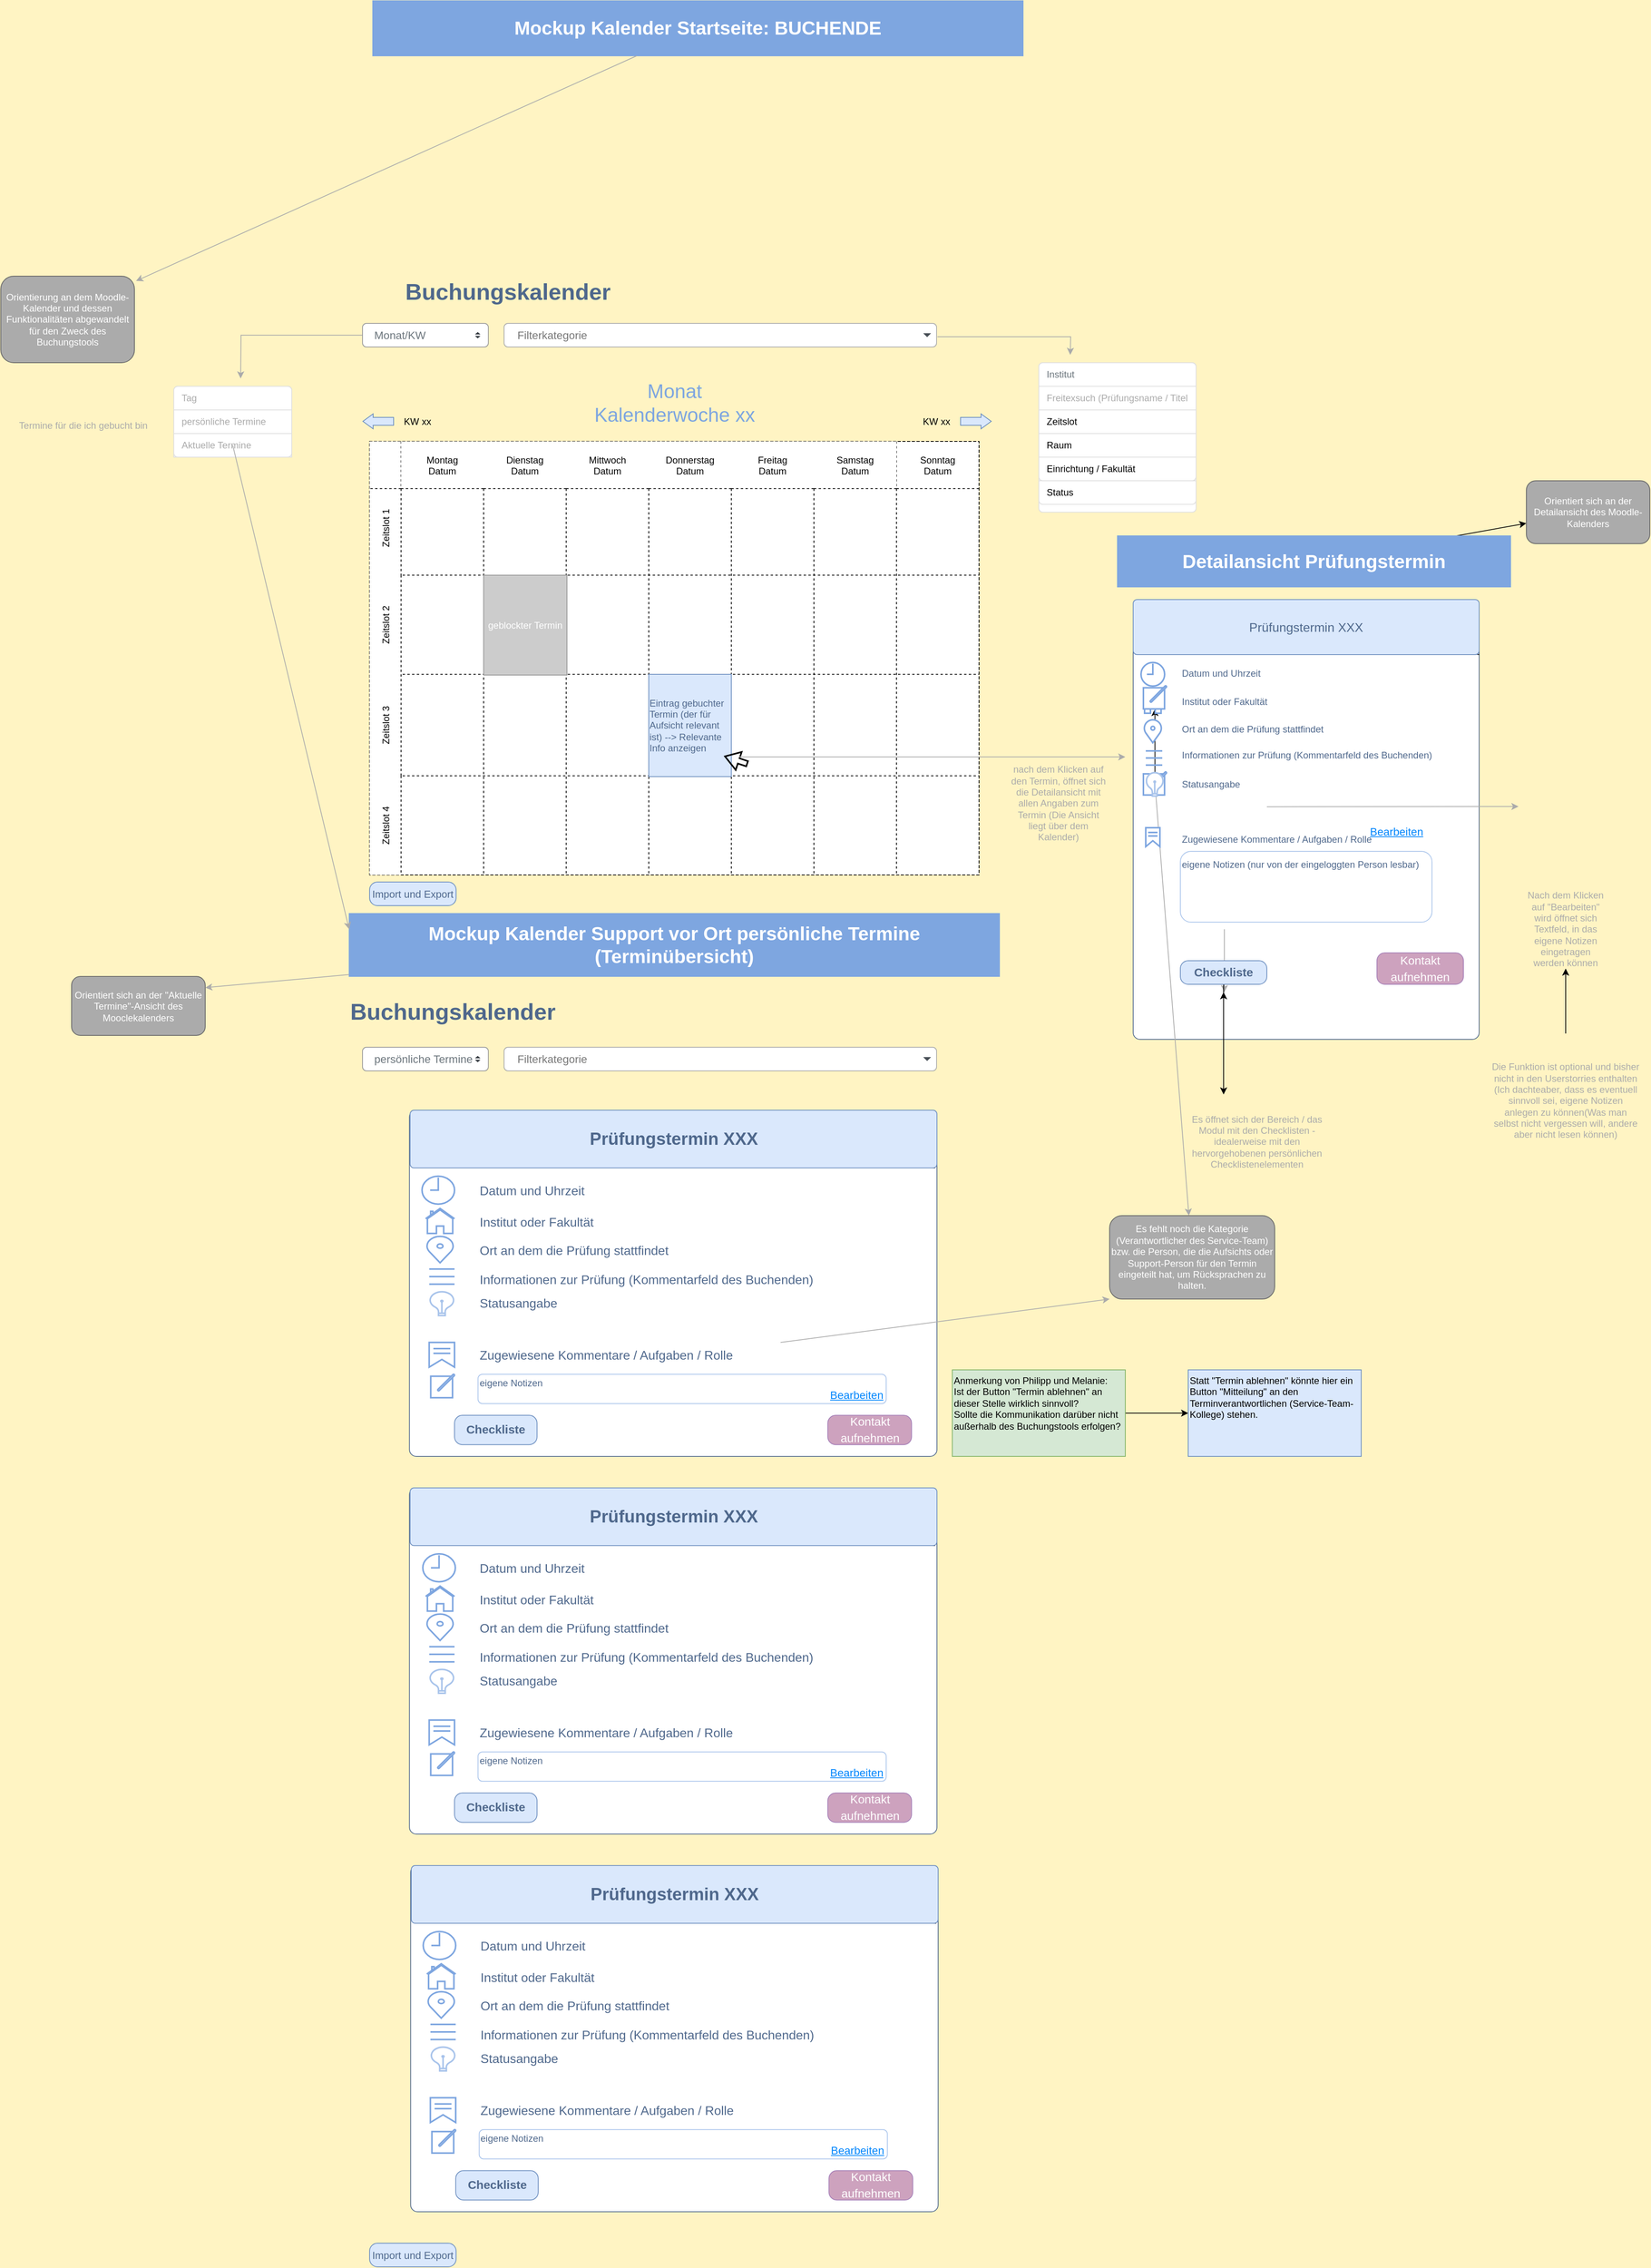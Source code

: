<mxfile version="24.7.1" type="github" pages="2">
  <diagram name="Kalenderansicht" id="cYS-9EuOB4i6pcKZ9MJi">
    <mxGraphModel dx="3058" dy="8974" grid="1" gridSize="10" guides="1" tooltips="1" connect="1" arrows="1" fold="1" page="1" pageScale="1" pageWidth="827" pageHeight="1169" background="#FFF4C3" math="0" shadow="0">
      <root>
        <mxCell id="0" />
        <mxCell id="1" parent="0" />
        <mxCell id="TFHUqVvF181P1IRJi5gQ-45" value="" style="rounded=1;whiteSpace=wrap;html=1;strokeColor=#7EA6E0;" parent="1" vertex="1">
          <mxGeometry x="200" y="-7185" width="340" height="95" as="geometry" />
        </mxCell>
        <mxCell id="TFHUqVvF181P1IRJi5gQ-46" value="&lt;font style=&quot;font-size: 24px;&quot; color=&quot;#ffffff&quot;&gt;&lt;b&gt;Mockup Kalender Startseite: BUCHENDE&lt;/b&gt;&lt;/font&gt;" style="rounded=0;whiteSpace=wrap;html=1;fillColor=#7EA6E0;strokeColor=#7EA6E0;" parent="1" vertex="1">
          <mxGeometry x="-827" y="-8160" width="827" height="70" as="geometry" />
        </mxCell>
        <mxCell id="TFHUqVvF181P1IRJi5gQ-47" value="" style="shape=table;childLayout=tableLayout;startSize=0;collapsible=0;recursiveResize=0;expand=0;dashed=1;" parent="1" vertex="1">
          <mxGeometry x="-831" y="-7600" width="775" height="551" as="geometry" />
        </mxCell>
        <mxCell id="TFHUqVvF181P1IRJi5gQ-48" value="Zeitslot 1                " style="shape=tableRow;horizontal=0;swimlaneHead=0;swimlaneBody=0;top=0;left=0;bottom=0;right=0;dropTarget=0;fontStyle=0;points=[[0,0.5],[1,0.5]];portConstraint=eastwest;startSize=40;collapsible=0;recursiveResize=0;expand=0;fillColor=default;dashed=1;" parent="TFHUqVvF181P1IRJi5gQ-47" vertex="1">
          <mxGeometry width="775" height="170" as="geometry" />
        </mxCell>
        <mxCell id="TFHUqVvF181P1IRJi5gQ-49" value="Montag&#xa;Datum" style="swimlane;swimlaneHead=0;swimlaneBody=0;fontStyle=0;connectable=0;startSize=60;collapsible=0;recursiveResize=0;expand=0;dashed=1;" parent="TFHUqVvF181P1IRJi5gQ-48" vertex="1">
          <mxGeometry x="40" width="105" height="170" as="geometry">
            <mxRectangle width="105" height="170" as="alternateBounds" />
          </mxGeometry>
        </mxCell>
        <mxCell id="TFHUqVvF181P1IRJi5gQ-50" value="Dienstag&#xa;Datum" style="swimlane;swimlaneHead=0;swimlaneBody=0;fontStyle=0;connectable=0;startSize=60;collapsible=0;recursiveResize=0;expand=0;dashed=1;" parent="TFHUqVvF181P1IRJi5gQ-48" vertex="1">
          <mxGeometry x="145" width="105" height="170" as="geometry">
            <mxRectangle width="105" height="170" as="alternateBounds" />
          </mxGeometry>
        </mxCell>
        <mxCell id="TFHUqVvF181P1IRJi5gQ-51" value="Mittwoch&#xa;Datum" style="swimlane;swimlaneHead=0;swimlaneBody=0;fontStyle=0;connectable=0;startSize=60;collapsible=0;recursiveResize=0;expand=0;dashed=1;" parent="TFHUqVvF181P1IRJi5gQ-48" vertex="1">
          <mxGeometry x="250" width="105" height="170" as="geometry">
            <mxRectangle width="105" height="170" as="alternateBounds" />
          </mxGeometry>
        </mxCell>
        <mxCell id="TFHUqVvF181P1IRJi5gQ-52" value="Donnerstag&#xa;Datum" style="swimlane;swimlaneHead=0;swimlaneBody=0;fontStyle=0;connectable=0;startSize=60;collapsible=0;recursiveResize=0;expand=0;dashed=1;" parent="TFHUqVvF181P1IRJi5gQ-48" vertex="1">
          <mxGeometry x="355" width="105" height="170" as="geometry">
            <mxRectangle width="105" height="170" as="alternateBounds" />
          </mxGeometry>
        </mxCell>
        <mxCell id="TFHUqVvF181P1IRJi5gQ-53" value="Freitag&#xa;Datum" style="swimlane;swimlaneHead=0;swimlaneBody=0;fontStyle=0;connectable=0;startSize=60;collapsible=0;recursiveResize=0;expand=0;dashed=1;" parent="TFHUqVvF181P1IRJi5gQ-48" vertex="1">
          <mxGeometry x="460" width="105" height="170" as="geometry">
            <mxRectangle width="105" height="170" as="alternateBounds" />
          </mxGeometry>
        </mxCell>
        <mxCell id="TFHUqVvF181P1IRJi5gQ-54" value="Samstag&#xa;Datum" style="swimlane;swimlaneHead=0;swimlaneBody=0;fontStyle=0;connectable=0;startSize=60;collapsible=0;recursiveResize=0;expand=0;dashed=1;" parent="TFHUqVvF181P1IRJi5gQ-48" vertex="1">
          <mxGeometry x="565" width="105" height="170" as="geometry">
            <mxRectangle width="105" height="170" as="alternateBounds" />
          </mxGeometry>
        </mxCell>
        <mxCell id="TFHUqVvF181P1IRJi5gQ-55" value="Sonntag&#xa;Datum" style="swimlane;swimlaneHead=0;swimlaneBody=0;fontStyle=0;strokeColor=inherit;connectable=0;fillColor=none;startSize=60;collapsible=0;recursiveResize=0;expand=0;dashed=1;" parent="TFHUqVvF181P1IRJi5gQ-48" vertex="1">
          <mxGeometry x="670" width="105" height="170" as="geometry">
            <mxRectangle width="105" height="170" as="alternateBounds" />
          </mxGeometry>
        </mxCell>
        <mxCell id="TFHUqVvF181P1IRJi5gQ-56" value="Zeitslot 2" style="shape=tableRow;horizontal=0;swimlaneHead=0;swimlaneBody=0;top=0;left=0;bottom=0;right=0;dropTarget=0;fontStyle=0;points=[[0,0.5],[1,0.5]];portConstraint=eastwest;startSize=40;collapsible=0;recursiveResize=0;expand=0;dashed=1;" parent="TFHUqVvF181P1IRJi5gQ-47" vertex="1">
          <mxGeometry y="170" width="775" height="126" as="geometry" />
        </mxCell>
        <mxCell id="TFHUqVvF181P1IRJi5gQ-57" value="" style="swimlane;swimlaneHead=0;swimlaneBody=0;fontStyle=0;connectable=0;startSize=0;collapsible=0;recursiveResize=0;expand=0;dashed=1;" parent="TFHUqVvF181P1IRJi5gQ-56" vertex="1">
          <mxGeometry x="40" width="105" height="126" as="geometry">
            <mxRectangle width="105" height="126" as="alternateBounds" />
          </mxGeometry>
        </mxCell>
        <mxCell id="TFHUqVvF181P1IRJi5gQ-58" value="" style="swimlane;swimlaneHead=0;swimlaneBody=0;fontStyle=0;connectable=0;startSize=0;collapsible=0;recursiveResize=0;expand=0;dashed=1;" parent="TFHUqVvF181P1IRJi5gQ-56" vertex="1">
          <mxGeometry x="145" width="105" height="126" as="geometry">
            <mxRectangle width="105" height="126" as="alternateBounds" />
          </mxGeometry>
        </mxCell>
        <mxCell id="TFHUqVvF181P1IRJi5gQ-59" value="&lt;font style=&quot;background-color: rgb(204, 204, 204);&quot; color=&quot;#ffffff&quot;&gt;geblockter Termin&lt;/font&gt;" style="rounded=0;whiteSpace=wrap;html=1;strokeColor=#969696;fillColor=#CCCCCC;" parent="TFHUqVvF181P1IRJi5gQ-58" vertex="1">
          <mxGeometry width="106" height="127" as="geometry" />
        </mxCell>
        <mxCell id="TFHUqVvF181P1IRJi5gQ-60" value="" style="swimlane;swimlaneHead=0;swimlaneBody=0;fontStyle=0;connectable=0;startSize=0;collapsible=0;recursiveResize=0;expand=0;dashed=1;" parent="TFHUqVvF181P1IRJi5gQ-56" vertex="1">
          <mxGeometry x="250" width="105" height="126" as="geometry">
            <mxRectangle width="105" height="126" as="alternateBounds" />
          </mxGeometry>
        </mxCell>
        <mxCell id="TFHUqVvF181P1IRJi5gQ-61" value="" style="swimlane;swimlaneHead=0;swimlaneBody=0;fontStyle=0;connectable=0;startSize=0;collapsible=0;recursiveResize=0;expand=0;dashed=1;" parent="TFHUqVvF181P1IRJi5gQ-56" vertex="1">
          <mxGeometry x="355" width="105" height="126" as="geometry">
            <mxRectangle width="105" height="126" as="alternateBounds" />
          </mxGeometry>
        </mxCell>
        <mxCell id="TFHUqVvF181P1IRJi5gQ-62" value="" style="swimlane;swimlaneHead=0;swimlaneBody=0;fontStyle=0;connectable=0;startSize=0;collapsible=0;recursiveResize=0;expand=0;dashed=1;" parent="TFHUqVvF181P1IRJi5gQ-56" vertex="1">
          <mxGeometry x="460" width="105" height="126" as="geometry">
            <mxRectangle width="105" height="126" as="alternateBounds" />
          </mxGeometry>
        </mxCell>
        <mxCell id="TFHUqVvF181P1IRJi5gQ-63" value="" style="swimlane;swimlaneHead=0;swimlaneBody=0;fontStyle=0;connectable=0;startSize=0;collapsible=0;recursiveResize=0;expand=0;dashed=1;" parent="TFHUqVvF181P1IRJi5gQ-56" vertex="1">
          <mxGeometry x="565" width="105" height="126" as="geometry">
            <mxRectangle width="105" height="126" as="alternateBounds" />
          </mxGeometry>
        </mxCell>
        <mxCell id="TFHUqVvF181P1IRJi5gQ-64" value="" style="swimlane;swimlaneHead=0;swimlaneBody=0;fontStyle=0;connectable=0;strokeColor=inherit;fillColor=none;startSize=0;collapsible=0;recursiveResize=0;expand=0;dashed=1;" parent="TFHUqVvF181P1IRJi5gQ-56" vertex="1">
          <mxGeometry x="670" width="105" height="126" as="geometry">
            <mxRectangle width="105" height="126" as="alternateBounds" />
          </mxGeometry>
        </mxCell>
        <mxCell id="TFHUqVvF181P1IRJi5gQ-65" value="Zeitslot 3" style="shape=tableRow;horizontal=0;swimlaneHead=0;swimlaneBody=0;top=0;left=0;bottom=0;right=0;dropTarget=0;fontStyle=0;points=[[0,0.5],[1,0.5]];portConstraint=eastwest;startSize=40;collapsible=0;recursiveResize=0;expand=0;dashed=1;" parent="TFHUqVvF181P1IRJi5gQ-47" vertex="1">
          <mxGeometry y="296" width="775" height="129" as="geometry" />
        </mxCell>
        <mxCell id="TFHUqVvF181P1IRJi5gQ-66" value="" style="swimlane;swimlaneHead=0;swimlaneBody=0;fontStyle=0;connectable=0;startSize=0;collapsible=0;recursiveResize=0;expand=0;dashed=1;" parent="TFHUqVvF181P1IRJi5gQ-65" vertex="1">
          <mxGeometry x="40" width="105" height="129" as="geometry">
            <mxRectangle width="105" height="129" as="alternateBounds" />
          </mxGeometry>
        </mxCell>
        <mxCell id="TFHUqVvF181P1IRJi5gQ-67" value="" style="swimlane;swimlaneHead=0;swimlaneBody=0;fontStyle=0;connectable=0;startSize=0;collapsible=0;recursiveResize=0;expand=0;dashed=1;" parent="TFHUqVvF181P1IRJi5gQ-65" vertex="1">
          <mxGeometry x="145" width="105" height="129" as="geometry">
            <mxRectangle width="105" height="129" as="alternateBounds" />
          </mxGeometry>
        </mxCell>
        <mxCell id="TFHUqVvF181P1IRJi5gQ-68" value="" style="swimlane;swimlaneHead=0;swimlaneBody=0;fontStyle=0;connectable=0;startSize=0;collapsible=0;recursiveResize=0;expand=0;dashed=1;" parent="TFHUqVvF181P1IRJi5gQ-65" vertex="1">
          <mxGeometry x="250" width="105" height="129" as="geometry">
            <mxRectangle width="105" height="129" as="alternateBounds" />
          </mxGeometry>
        </mxCell>
        <mxCell id="TFHUqVvF181P1IRJi5gQ-69" value="" style="swimlane;swimlaneHead=0;swimlaneBody=0;fontStyle=0;connectable=0;startSize=0;collapsible=0;recursiveResize=0;expand=0;dashed=1;" parent="TFHUqVvF181P1IRJi5gQ-65" vertex="1">
          <mxGeometry x="355" width="105" height="129" as="geometry">
            <mxRectangle width="105" height="129" as="alternateBounds" />
          </mxGeometry>
        </mxCell>
        <mxCell id="TFHUqVvF181P1IRJi5gQ-70" value="&lt;div align=&quot;left&quot;&gt;&lt;font color=&quot;#4f688c&quot;&gt;Eintrag gebuchter Termin (der für Aufsicht relevant ist) --&amp;gt; Relevante Info anzeigen&lt;br&gt;&lt;/font&gt;&lt;/div&gt;" style="rounded=0;whiteSpace=wrap;html=1;fillColor=#dae8fc;strokeColor=#6c8ebf;" parent="TFHUqVvF181P1IRJi5gQ-69" vertex="1">
          <mxGeometry width="105" height="130" as="geometry" />
        </mxCell>
        <mxCell id="TFHUqVvF181P1IRJi5gQ-71" value="" style="shape=flexArrow;endArrow=classic;html=1;rounded=0;width=6;endSize=5.45;strokeWidth=2;endWidth=15;" parent="TFHUqVvF181P1IRJi5gQ-69" edge="1">
          <mxGeometry width="50" height="50" relative="1" as="geometry">
            <mxPoint x="126" y="114" as="sourcePoint" />
            <mxPoint x="96" y="104" as="targetPoint" />
          </mxGeometry>
        </mxCell>
        <mxCell id="TFHUqVvF181P1IRJi5gQ-72" value="" style="swimlane;swimlaneHead=0;swimlaneBody=0;fontStyle=0;connectable=0;startSize=0;collapsible=0;recursiveResize=0;expand=0;dashed=1;" parent="TFHUqVvF181P1IRJi5gQ-65" vertex="1">
          <mxGeometry x="460" width="105" height="129" as="geometry">
            <mxRectangle width="105" height="129" as="alternateBounds" />
          </mxGeometry>
        </mxCell>
        <mxCell id="TFHUqVvF181P1IRJi5gQ-73" style="edgeStyle=orthogonalEdgeStyle;rounded=0;orthogonalLoop=1;jettySize=auto;html=1;strokeColor=#ABABAB;" parent="TFHUqVvF181P1IRJi5gQ-72" edge="1">
          <mxGeometry relative="1" as="geometry">
            <mxPoint x="501" y="105" as="targetPoint" />
            <mxPoint x="11" y="104" as="sourcePoint" />
            <Array as="points">
              <mxPoint x="11" y="105" />
              <mxPoint x="132" y="105" />
            </Array>
          </mxGeometry>
        </mxCell>
        <mxCell id="TFHUqVvF181P1IRJi5gQ-74" value="" style="swimlane;swimlaneHead=0;swimlaneBody=0;fontStyle=0;connectable=0;startSize=0;collapsible=0;recursiveResize=0;expand=0;dashed=1;" parent="TFHUqVvF181P1IRJi5gQ-65" vertex="1">
          <mxGeometry x="565" width="105" height="129" as="geometry">
            <mxRectangle width="105" height="129" as="alternateBounds" />
          </mxGeometry>
        </mxCell>
        <mxCell id="TFHUqVvF181P1IRJi5gQ-75" value="" style="swimlane;swimlaneHead=0;swimlaneBody=0;fontStyle=0;connectable=0;strokeColor=inherit;fillColor=none;startSize=0;collapsible=0;recursiveResize=0;expand=0;dashed=1;" parent="TFHUqVvF181P1IRJi5gQ-65" vertex="1">
          <mxGeometry x="670" width="105" height="129" as="geometry">
            <mxRectangle width="105" height="129" as="alternateBounds" />
          </mxGeometry>
        </mxCell>
        <mxCell id="TFHUqVvF181P1IRJi5gQ-76" value="Zeitslot 4" style="shape=tableRow;horizontal=0;swimlaneHead=0;swimlaneBody=0;top=0;left=0;bottom=0;right=0;dropTarget=0;fontStyle=0;points=[[0,0.5],[1,0.5]];portConstraint=eastwest;startSize=40;collapsible=0;recursiveResize=0;expand=0;dashed=1;" parent="TFHUqVvF181P1IRJi5gQ-47" vertex="1">
          <mxGeometry y="425" width="775" height="126" as="geometry" />
        </mxCell>
        <mxCell id="TFHUqVvF181P1IRJi5gQ-77" value="" style="swimlane;swimlaneHead=0;swimlaneBody=0;fontStyle=0;connectable=0;strokeColor=inherit;fillColor=none;startSize=0;collapsible=0;recursiveResize=0;expand=0;dashed=1;" parent="TFHUqVvF181P1IRJi5gQ-76" vertex="1">
          <mxGeometry x="40" width="105" height="126" as="geometry">
            <mxRectangle width="105" height="126" as="alternateBounds" />
          </mxGeometry>
        </mxCell>
        <mxCell id="TFHUqVvF181P1IRJi5gQ-78" value="" style="swimlane;swimlaneHead=0;swimlaneBody=0;fontStyle=0;connectable=0;strokeColor=inherit;fillColor=none;startSize=0;collapsible=0;recursiveResize=0;expand=0;dashed=1;" parent="TFHUqVvF181P1IRJi5gQ-76" vertex="1">
          <mxGeometry x="145" width="105" height="126" as="geometry">
            <mxRectangle width="105" height="126" as="alternateBounds" />
          </mxGeometry>
        </mxCell>
        <mxCell id="TFHUqVvF181P1IRJi5gQ-79" value="" style="swimlane;swimlaneHead=0;swimlaneBody=0;fontStyle=0;connectable=0;strokeColor=inherit;fillColor=none;startSize=0;collapsible=0;recursiveResize=0;expand=0;dashed=1;" parent="TFHUqVvF181P1IRJi5gQ-76" vertex="1">
          <mxGeometry x="250" width="105" height="126" as="geometry">
            <mxRectangle width="105" height="126" as="alternateBounds" />
          </mxGeometry>
        </mxCell>
        <mxCell id="TFHUqVvF181P1IRJi5gQ-80" value="" style="swimlane;swimlaneHead=0;swimlaneBody=0;fontStyle=0;connectable=0;strokeColor=inherit;fillColor=none;startSize=0;collapsible=0;recursiveResize=0;expand=0;dashed=1;" parent="TFHUqVvF181P1IRJi5gQ-76" vertex="1">
          <mxGeometry x="355" width="105" height="126" as="geometry">
            <mxRectangle width="105" height="126" as="alternateBounds" />
          </mxGeometry>
        </mxCell>
        <mxCell id="TFHUqVvF181P1IRJi5gQ-81" value="" style="swimlane;swimlaneHead=0;swimlaneBody=0;fontStyle=0;connectable=0;strokeColor=inherit;fillColor=none;startSize=0;collapsible=0;recursiveResize=0;expand=0;dashed=1;" parent="TFHUqVvF181P1IRJi5gQ-76" vertex="1">
          <mxGeometry x="460" width="105" height="126" as="geometry">
            <mxRectangle width="105" height="126" as="alternateBounds" />
          </mxGeometry>
        </mxCell>
        <mxCell id="TFHUqVvF181P1IRJi5gQ-82" value="" style="swimlane;swimlaneHead=0;swimlaneBody=0;fontStyle=0;connectable=0;strokeColor=inherit;fillColor=none;startSize=0;collapsible=0;recursiveResize=0;expand=0;dashed=1;" parent="TFHUqVvF181P1IRJi5gQ-76" vertex="1">
          <mxGeometry x="565" width="105" height="126" as="geometry">
            <mxRectangle width="105" height="126" as="alternateBounds" />
          </mxGeometry>
        </mxCell>
        <mxCell id="TFHUqVvF181P1IRJi5gQ-83" value="" style="swimlane;swimlaneHead=0;swimlaneBody=0;fontStyle=0;connectable=0;strokeColor=inherit;fillColor=none;startSize=0;collapsible=0;recursiveResize=0;expand=0;dashed=1;" parent="TFHUqVvF181P1IRJi5gQ-76" vertex="1">
          <mxGeometry x="670" width="105" height="126" as="geometry">
            <mxRectangle width="105" height="126" as="alternateBounds" />
          </mxGeometry>
        </mxCell>
        <mxCell id="TFHUqVvF181P1IRJi5gQ-84" value="" style="shape=flexArrow;endArrow=classic;html=1;rounded=0;endWidth=8;endSize=4;fillColor=#dae8fc;strokeColor=#6c8ebf;" parent="1" edge="1">
          <mxGeometry width="50" height="50" relative="1" as="geometry">
            <mxPoint x="-800" y="-7625.5" as="sourcePoint" />
            <mxPoint x="-840" y="-7625.5" as="targetPoint" />
          </mxGeometry>
        </mxCell>
        <mxCell id="TFHUqVvF181P1IRJi5gQ-85" value="" style="shape=flexArrow;endArrow=classic;html=1;rounded=0;endWidth=8;endSize=4;fillColor=#dae8fc;strokeColor=#6c8ebf;" parent="1" edge="1">
          <mxGeometry width="50" height="50" relative="1" as="geometry">
            <mxPoint x="-80" y="-7625.5" as="sourcePoint" />
            <mxPoint x="-40" y="-7625.5" as="targetPoint" />
          </mxGeometry>
        </mxCell>
        <mxCell id="TFHUqVvF181P1IRJi5gQ-86" value="&lt;div&gt;&lt;font style=&quot;font-size: 25px;&quot;&gt;Monat&lt;br&gt;&lt;/font&gt;&lt;/div&gt;&lt;div&gt;&lt;font style=&quot;font-size: 25px;&quot;&gt;Kalenderwoche xx&lt;/font&gt;&lt;/div&gt;" style="text;html=1;align=center;verticalAlign=middle;whiteSpace=wrap;rounded=0;fontColor=#7EA6E0;" parent="1" vertex="1">
          <mxGeometry x="-588.5" y="-7680" width="290" height="60" as="geometry" />
        </mxCell>
        <mxCell id="TFHUqVvF181P1IRJi5gQ-87" value="KW xx" style="text;html=1;align=center;verticalAlign=middle;whiteSpace=wrap;rounded=0;" parent="1" vertex="1">
          <mxGeometry x="-800" y="-7640" width="60" height="30" as="geometry" />
        </mxCell>
        <mxCell id="TFHUqVvF181P1IRJi5gQ-88" value="KW xx" style="text;html=1;align=center;verticalAlign=middle;whiteSpace=wrap;rounded=0;" parent="1" vertex="1">
          <mxGeometry x="-140" y="-7640" width="60" height="30" as="geometry" />
        </mxCell>
        <mxCell id="TFHUqVvF181P1IRJi5gQ-89" style="edgeStyle=orthogonalEdgeStyle;rounded=0;orthogonalLoop=1;jettySize=auto;html=1;strokeColor=#ABABAB;exitX=1.002;exitY=0.567;exitDx=0;exitDy=0;exitPerimeter=0;" parent="1" source="TFHUqVvF181P1IRJi5gQ-110" edge="1">
          <mxGeometry relative="1" as="geometry">
            <mxPoint x="60" y="-7710" as="targetPoint" />
          </mxGeometry>
        </mxCell>
        <mxCell id="TFHUqVvF181P1IRJi5gQ-90" style="edgeStyle=orthogonalEdgeStyle;rounded=0;orthogonalLoop=1;jettySize=auto;html=1;strokeColor=#ABABAB;" parent="1" source="TFHUqVvF181P1IRJi5gQ-91" edge="1">
          <mxGeometry relative="1" as="geometry">
            <mxPoint x="-995" y="-7680" as="targetPoint" />
          </mxGeometry>
        </mxCell>
        <mxCell id="TFHUqVvF181P1IRJi5gQ-91" value="Monat/KW" style="html=1;shadow=0;dashed=0;shape=mxgraph.bootstrap.rrect;rSize=5;fillColor=#ffffff;strokeColor=#999999;align=left;spacing=15;fontSize=14;fontColor=#6C767D;" parent="1" vertex="1">
          <mxGeometry x="-840" y="-7750" width="160" height="30" as="geometry" />
        </mxCell>
        <mxCell id="TFHUqVvF181P1IRJi5gQ-92" value="" style="shape=triangle;direction=south;fillColor=#343A40;strokeColor=none;perimeter=none;sketch=0;" parent="TFHUqVvF181P1IRJi5gQ-91" vertex="1">
          <mxGeometry x="1" y="0.5" width="7" height="3" relative="1" as="geometry">
            <mxPoint x="-17" y="1" as="offset" />
          </mxGeometry>
        </mxCell>
        <mxCell id="TFHUqVvF181P1IRJi5gQ-93" value="" style="shape=triangle;direction=north;fillColor=#343A40;strokeColor=none;perimeter=none;sketch=0;" parent="TFHUqVvF181P1IRJi5gQ-91" vertex="1">
          <mxGeometry x="1" y="0.5" width="7" height="3" relative="1" as="geometry">
            <mxPoint x="-17" y="-4" as="offset" />
          </mxGeometry>
        </mxCell>
        <mxCell id="TFHUqVvF181P1IRJi5gQ-94" value="" style="html=1;shadow=0;dashed=0;shape=mxgraph.bootstrap.rrect;rSize=5;strokeColor=#DFDFDF;html=1;whiteSpace=wrap;fillColor=#FFFFFF;fontColor=#000000;" parent="1" vertex="1">
          <mxGeometry x="20" y="-7700" width="200" height="190" as="geometry" />
        </mxCell>
        <mxCell id="TFHUqVvF181P1IRJi5gQ-95" value="Institut" style="html=1;shadow=0;dashed=0;shape=mxgraph.bootstrap.topButton;rSize=5;strokeColor=inherit;fillColor=#ffffff;fontColor=#6C767D;perimeter=none;whiteSpace=wrap;resizeWidth=1;align=left;spacing=10;" parent="TFHUqVvF181P1IRJi5gQ-94" vertex="1">
          <mxGeometry width="200" height="30" relative="1" as="geometry" />
        </mxCell>
        <mxCell id="TFHUqVvF181P1IRJi5gQ-96" value="&lt;font color=&quot;#ababab&quot;&gt;Freitexsuch (Prüfungsname / Titel&lt;/font&gt;" style="strokeColor=inherit;fillColor=inherit;gradientColor=inherit;fontColor=inherit;html=1;shadow=0;dashed=0;perimeter=none;whiteSpace=wrap;resizeWidth=1;align=left;spacing=10;" parent="TFHUqVvF181P1IRJi5gQ-94" vertex="1">
          <mxGeometry width="200" height="30" relative="1" as="geometry">
            <mxPoint y="30" as="offset" />
          </mxGeometry>
        </mxCell>
        <mxCell id="TFHUqVvF181P1IRJi5gQ-97" value="Zeitslot" style="strokeColor=inherit;fillColor=inherit;gradientColor=inherit;fontColor=inherit;html=1;shadow=0;dashed=0;perimeter=none;whiteSpace=wrap;resizeWidth=1;align=left;spacing=10;" parent="TFHUqVvF181P1IRJi5gQ-94" vertex="1">
          <mxGeometry width="200" height="30" relative="1" as="geometry">
            <mxPoint y="60" as="offset" />
          </mxGeometry>
        </mxCell>
        <mxCell id="TFHUqVvF181P1IRJi5gQ-98" value="Raum" style="strokeColor=inherit;fillColor=inherit;gradientColor=inherit;fontColor=inherit;html=1;shadow=0;dashed=0;perimeter=none;whiteSpace=wrap;resizeWidth=1;align=left;spacing=10;" parent="TFHUqVvF181P1IRJi5gQ-94" vertex="1">
          <mxGeometry width="200" height="30" relative="1" as="geometry">
            <mxPoint y="90" as="offset" />
          </mxGeometry>
        </mxCell>
        <mxCell id="TFHUqVvF181P1IRJi5gQ-99" value="Status" style="strokeColor=inherit;fillColor=inherit;gradientColor=inherit;fontColor=inherit;html=1;shadow=0;dashed=0;shape=mxgraph.bootstrap.bottomButton;rSize=5;perimeter=none;whiteSpace=wrap;resizeWidth=1;resizeHeight=0;align=left;spacing=10;" parent="TFHUqVvF181P1IRJi5gQ-94" vertex="1">
          <mxGeometry y="1" width="200" height="30" relative="1" as="geometry">
            <mxPoint y="-40" as="offset" />
          </mxGeometry>
        </mxCell>
        <mxCell id="TFHUqVvF181P1IRJi5gQ-100" value="Einrichtung / Fakultät" style="strokeColor=inherit;fillColor=inherit;gradientColor=inherit;fontColor=inherit;html=1;shadow=0;dashed=0;shape=mxgraph.bootstrap.bottomButton;rSize=5;perimeter=none;whiteSpace=wrap;resizeWidth=1;resizeHeight=0;align=left;spacing=10;" parent="TFHUqVvF181P1IRJi5gQ-94" vertex="1">
          <mxGeometry x="-4.547e-13" y="120" width="200" height="30" as="geometry" />
        </mxCell>
        <mxCell id="TFHUqVvF181P1IRJi5gQ-101" value="" style="line;strokeWidth=1;html=1;dashed=1;" parent="1" vertex="1">
          <mxGeometry x="-830" y="-7545" width="40" height="10" as="geometry" />
        </mxCell>
        <mxCell id="TFHUqVvF181P1IRJi5gQ-102" value="&lt;font style=&quot;font-size: 24px;&quot;&gt;&lt;b&gt;&lt;font color=&quot;#ffffff&quot;&gt;Mockup Kalender&lt;/font&gt;&lt;/b&gt;&lt;b&gt;&lt;font color=&quot;#ffffff&quot;&gt;&amp;nbsp;Support vor Ort persönliche Termine (Terminübersicht)&lt;/font&gt;&lt;font color=&quot;#ffffff&quot;&gt;&lt;br&gt;&lt;/font&gt;&lt;/b&gt;&lt;/font&gt;" style="rounded=0;whiteSpace=wrap;html=1;fillColor=#7EA6E0;strokeColor=#7EA6E0;" parent="1" vertex="1">
          <mxGeometry x="-857" y="-7000" width="827" height="80" as="geometry" />
        </mxCell>
        <mxCell id="TFHUqVvF181P1IRJi5gQ-103" value="" style="rounded=1;whiteSpace=wrap;html=1;arcSize=2;strokeColor=#4F688C;" parent="1" vertex="1">
          <mxGeometry x="140" y="-7390" width="440" height="550" as="geometry" />
        </mxCell>
        <mxCell id="TFHUqVvF181P1IRJi5gQ-104" value="nach dem Klicken auf den Termin, öffnet sich die Detailansicht mit allen Angaben zum Termin (Die Ansicht liegt über dem Kalender)" style="text;html=1;align=center;verticalAlign=middle;whiteSpace=wrap;rounded=0;fontColor=#ABABAB;" parent="1" vertex="1">
          <mxGeometry x="-20" y="-7190" width="130" height="100" as="geometry" />
        </mxCell>
        <mxCell id="TFHUqVvF181P1IRJi5gQ-105" style="edgeStyle=none;rounded=0;orthogonalLoop=1;jettySize=auto;html=1;strokeColor=#ABABAB;" parent="1" source="TFHUqVvF181P1IRJi5gQ-107" target="TFHUqVvF181P1IRJi5gQ-222" edge="1">
          <mxGeometry relative="1" as="geometry" />
        </mxCell>
        <mxCell id="TFHUqVvF181P1IRJi5gQ-106" value="" style="edgeStyle=orthogonalEdgeStyle;rounded=0;orthogonalLoop=1;jettySize=auto;html=1;" parent="1" source="TFHUqVvF181P1IRJi5gQ-107" target="TFHUqVvF181P1IRJi5gQ-232" edge="1">
          <mxGeometry relative="1" as="geometry" />
        </mxCell>
        <mxCell id="TFHUqVvF181P1IRJi5gQ-107" value="" style="html=1;verticalLabelPosition=bottom;align=center;labelBackgroundColor=#ffffff;verticalAlign=top;strokeWidth=2;strokeColor=#7EA6E0;shadow=0;dashed=0;shape=mxgraph.ios7.icons.edit;" parent="1" vertex="1">
          <mxGeometry x="153" y="-7180" width="29.4" height="29.4" as="geometry" />
        </mxCell>
        <mxCell id="TFHUqVvF181P1IRJi5gQ-108" style="edgeStyle=none;rounded=0;orthogonalLoop=1;jettySize=auto;html=1;strokeColor=#ABABAB;" parent="1" edge="1">
          <mxGeometry relative="1" as="geometry">
            <mxPoint x="630" y="-7136" as="targetPoint" />
            <mxPoint x="310" y="-7135.659" as="sourcePoint" />
          </mxGeometry>
        </mxCell>
        <mxCell id="TFHUqVvF181P1IRJi5gQ-109" value="&lt;font color=&quot;#ffffff&quot;&gt;&lt;span style=&quot;font-size: 15px; font-weight: 400;&quot;&gt;Kontakt aufnehmen&lt;/span&gt;&lt;/font&gt;" style="strokeWidth=1;shadow=0;dashed=0;align=center;html=1;shape=mxgraph.mockup.buttons.button;strokeColor=#A680B8;mainText=;buttonStyle=round;fontSize=17;fontStyle=1;fillColor=#CDA2BE;whiteSpace=wrap;" parent="1" vertex="1">
          <mxGeometry x="450" y="-6950" width="110" height="40" as="geometry" />
        </mxCell>
        <mxCell id="TFHUqVvF181P1IRJi5gQ-110" value="Filterkategorie" style="html=1;shadow=0;dashed=0;shape=mxgraph.bootstrap.rrect;rSize=5;strokeColor=#ABABAB;strokeWidth=1;fillColor=#ffffff;fontColor=#777777;whiteSpace=wrap;align=left;verticalAlign=middle;fontStyle=0;fontSize=14;spacingRight=0;spacing=17;" parent="1" vertex="1">
          <mxGeometry x="-660" y="-7750" width="550" height="30" as="geometry" />
        </mxCell>
        <mxCell id="TFHUqVvF181P1IRJi5gQ-111" value="" style="shape=triangle;direction=south;fillColor=#495057;strokeColor=none;perimeter=none;" parent="TFHUqVvF181P1IRJi5gQ-110" vertex="1">
          <mxGeometry x="1" y="0.5" width="10" height="5" relative="1" as="geometry">
            <mxPoint x="-17" y="-2.5" as="offset" />
          </mxGeometry>
        </mxCell>
        <mxCell id="TFHUqVvF181P1IRJi5gQ-112" value="&lt;div align=&quot;left&quot;&gt;&lt;font color=&quot;#4f688c&quot;&gt;eigene Notizen (nur von der eingeloggten Person lesbar)&lt;br&gt;&lt;/font&gt;&lt;/div&gt;&lt;div align=&quot;left&quot;&gt;&lt;font color=&quot;#4f688c&quot;&gt;&lt;br&gt;&lt;/font&gt;&lt;/div&gt;&lt;div align=&quot;left&quot;&gt;&lt;font color=&quot;#4f688c&quot;&gt;&lt;br&gt;&lt;/font&gt;&lt;/div&gt;&lt;div align=&quot;left&quot;&gt;&lt;font color=&quot;#4f688c&quot;&gt;&lt;br&gt;&lt;/font&gt;&lt;/div&gt;&lt;div align=&quot;left&quot;&gt;&lt;font color=&quot;#4f688c&quot;&gt;&lt;br&gt;&lt;/font&gt;&lt;/div&gt;" style="rounded=1;whiteSpace=wrap;html=1;strokeColor=#A9C4EB;align=left;" parent="1" vertex="1">
          <mxGeometry x="200" y="-7079" width="320" height="90" as="geometry" />
        </mxCell>
        <mxCell id="TFHUqVvF181P1IRJi5gQ-113" value="&lt;font size=&quot;1&quot;&gt;&lt;u style=&quot;font-size: 14px;&quot;&gt;Bearbeiten&lt;/u&gt;&lt;/font&gt;" style="html=1;shadow=0;dashed=0;shape=mxgraph.bootstrap.rrect;rSize=5;strokeColor=none;strokeWidth=1;fillColor=none;fontColor=#0085FC;whiteSpace=wrap;align=center;verticalAlign=middle;spacingLeft=0;fontStyle=0;fontSize=16;spacing=5;" parent="1" vertex="1">
          <mxGeometry x="420" y="-7120.6" width="110" height="30.6" as="geometry" />
        </mxCell>
        <mxCell id="TFHUqVvF181P1IRJi5gQ-114" value="&lt;font color=&quot;#ababab&quot;&gt;Nach dem Klicken auf &quot;Bearbeiten&quot; wird öffnet sich Textfeld, in das eigene Notizen eingetragen werden können&lt;/font&gt;" style="text;html=1;align=center;verticalAlign=middle;whiteSpace=wrap;rounded=0;" parent="1" vertex="1">
          <mxGeometry x="640" y="-7030" width="100" height="100" as="geometry" />
        </mxCell>
        <mxCell id="TFHUqVvF181P1IRJi5gQ-115" style="edgeStyle=none;rounded=0;orthogonalLoop=1;jettySize=auto;html=1;strokeColor=#ABABAB;" parent="1" edge="1">
          <mxGeometry relative="1" as="geometry">
            <mxPoint x="256.0" y="-6900" as="targetPoint" />
            <mxPoint x="256.0" y="-6980" as="sourcePoint" />
          </mxGeometry>
        </mxCell>
        <mxCell id="TFHUqVvF181P1IRJi5gQ-116" value="" style="edgeStyle=orthogonalEdgeStyle;rounded=0;orthogonalLoop=1;jettySize=auto;html=1;" parent="1" source="TFHUqVvF181P1IRJi5gQ-118" edge="1">
          <mxGeometry relative="1" as="geometry">
            <mxPoint x="255" y="-6900" as="targetPoint" />
          </mxGeometry>
        </mxCell>
        <mxCell id="TFHUqVvF181P1IRJi5gQ-117" value="" style="edgeStyle=orthogonalEdgeStyle;rounded=0;orthogonalLoop=1;jettySize=auto;html=1;" parent="1" source="TFHUqVvF181P1IRJi5gQ-118" edge="1">
          <mxGeometry relative="1" as="geometry">
            <mxPoint x="255" y="-6770" as="targetPoint" />
          </mxGeometry>
        </mxCell>
        <mxCell id="TFHUqVvF181P1IRJi5gQ-118" value="&lt;div&gt;&lt;font style=&quot;font-size: 15px;&quot; color=&quot;#4f688c&quot;&gt;Checkliste&lt;/font&gt;&lt;/div&gt;" style="strokeWidth=1;shadow=0;dashed=0;align=center;html=1;shape=mxgraph.mockup.buttons.button;strokeColor=#6c8ebf;mainText=;buttonStyle=round;fontSize=17;fontStyle=1;fillColor=#dae8fc;whiteSpace=wrap;" parent="1" vertex="1">
          <mxGeometry x="200" y="-6940" width="110" height="30" as="geometry" />
        </mxCell>
        <mxCell id="TFHUqVvF181P1IRJi5gQ-119" value="&lt;font color=&quot;#ababab&quot;&gt;Es öffnet sich der Bereich / das Modul mit den Checklisten - idealerweise mit den hervorgehobenen persönlichen Checklistenelementen&lt;br&gt;&lt;/font&gt;" style="text;html=1;align=center;verticalAlign=middle;whiteSpace=wrap;rounded=0;" parent="1" vertex="1">
          <mxGeometry x="205" y="-6760" width="185" height="100" as="geometry" />
        </mxCell>
        <mxCell id="TFHUqVvF181P1IRJi5gQ-120" value="Termine für die ich gebucht bin " style="text;html=1;align=center;verticalAlign=middle;whiteSpace=wrap;rounded=0;fontColor=#ABABAB;" parent="1" vertex="1">
          <mxGeometry x="-1300" y="-7670" width="210" height="100" as="geometry" />
        </mxCell>
        <mxCell id="TFHUqVvF181P1IRJi5gQ-121" value="" style="html=1;shadow=0;dashed=0;shape=mxgraph.bootstrap.rrect;rSize=5;strokeColor=#DFDFDF;html=1;whiteSpace=wrap;fillColor=#FFFFFF;fontColor=#000000;" parent="1" vertex="1">
          <mxGeometry x="-1080" y="-7670" width="150" height="90" as="geometry" />
        </mxCell>
        <mxCell id="TFHUqVvF181P1IRJi5gQ-122" value="&lt;font color=&quot;#ababab&quot;&gt;Tag&lt;/font&gt;" style="html=1;shadow=0;dashed=0;shape=mxgraph.bootstrap.topButton;rSize=5;strokeColor=inherit;fillColor=#ffffff;fontColor=#6C767D;perimeter=none;whiteSpace=wrap;resizeWidth=1;align=left;spacing=10;" parent="TFHUqVvF181P1IRJi5gQ-121" vertex="1">
          <mxGeometry width="150" height="30" relative="1" as="geometry" />
        </mxCell>
        <mxCell id="TFHUqVvF181P1IRJi5gQ-123" value="&lt;font color=&quot;#ababab&quot;&gt;persönliche Termine&lt;/font&gt;" style="strokeColor=inherit;fillColor=inherit;gradientColor=inherit;fontColor=inherit;html=1;shadow=0;dashed=0;perimeter=none;whiteSpace=wrap;resizeWidth=1;align=left;spacing=10;" parent="TFHUqVvF181P1IRJi5gQ-121" vertex="1">
          <mxGeometry width="150" height="30" relative="1" as="geometry">
            <mxPoint y="30" as="offset" />
          </mxGeometry>
        </mxCell>
        <mxCell id="TFHUqVvF181P1IRJi5gQ-124" value="..." style="strokeColor=inherit;fillColor=inherit;gradientColor=inherit;fontColor=inherit;html=1;shadow=0;dashed=0;perimeter=none;whiteSpace=wrap;resizeWidth=1;align=left;spacing=10;" parent="TFHUqVvF181P1IRJi5gQ-121" vertex="1">
          <mxGeometry width="150" height="30" relative="1" as="geometry">
            <mxPoint y="60" as="offset" />
          </mxGeometry>
        </mxCell>
        <mxCell id="TFHUqVvF181P1IRJi5gQ-125" value="" style="strokeColor=inherit;fillColor=inherit;gradientColor=inherit;fontColor=inherit;html=1;shadow=0;dashed=0;perimeter=none;whiteSpace=wrap;resizeWidth=1;align=left;spacing=10;" parent="TFHUqVvF181P1IRJi5gQ-121" vertex="1">
          <mxGeometry width="150" relative="1" as="geometry">
            <mxPoint y="90" as="offset" />
          </mxGeometry>
        </mxCell>
        <mxCell id="TFHUqVvF181P1IRJi5gQ-126" value="&lt;font color=&quot;#ababab&quot;&gt;Aktuelle Termine&lt;/font&gt;" style="strokeColor=inherit;fillColor=inherit;gradientColor=inherit;fontColor=inherit;html=1;shadow=0;dashed=0;shape=mxgraph.bootstrap.bottomButton;rSize=5;perimeter=none;whiteSpace=wrap;resizeWidth=1;resizeHeight=0;align=left;spacing=10;" parent="TFHUqVvF181P1IRJi5gQ-121" vertex="1">
          <mxGeometry y="1" width="150" height="30" relative="1" as="geometry">
            <mxPoint y="-30" as="offset" />
          </mxGeometry>
        </mxCell>
        <mxCell id="TFHUqVvF181P1IRJi5gQ-127" value="" style="group" parent="1" vertex="1" connectable="0">
          <mxGeometry x="140" y="-7399" width="440" height="320" as="geometry" />
        </mxCell>
        <mxCell id="TFHUqVvF181P1IRJi5gQ-128" value="" style="endArrow=none;html=1;rounded=0;entryX=0.002;entryY=0.158;entryDx=0;entryDy=0;entryPerimeter=0;" parent="TFHUqVvF181P1IRJi5gQ-127" source="TFHUqVvF181P1IRJi5gQ-130" edge="1">
          <mxGeometry width="50" height="50" relative="1" as="geometry">
            <mxPoint x="440" y="70" as="sourcePoint" />
            <mxPoint x="0.88" y="70.0" as="targetPoint" />
          </mxGeometry>
        </mxCell>
        <mxCell id="TFHUqVvF181P1IRJi5gQ-129" value="" style="endArrow=none;html=1;rounded=0;entryX=0.002;entryY=0.158;entryDx=0;entryDy=0;entryPerimeter=0;" parent="TFHUqVvF181P1IRJi5gQ-127" target="TFHUqVvF181P1IRJi5gQ-130" edge="1">
          <mxGeometry width="50" height="50" relative="1" as="geometry">
            <mxPoint x="440" y="70" as="sourcePoint" />
            <mxPoint x="0.88" y="70.0" as="targetPoint" />
          </mxGeometry>
        </mxCell>
        <mxCell id="TFHUqVvF181P1IRJi5gQ-130" value="&lt;font color=&quot;#4f688c&quot;&gt;Prüfungstermin XXX&lt;br&gt;&lt;/font&gt;" style="html=1;shadow=0;dashed=0;shape=mxgraph.bootstrap.rrect;rSize=5;strokeColor=#6c8ebf;strokeWidth=1;fillColor=#dae8fc;whiteSpace=wrap;align=center;verticalAlign=middle;spacingLeft=0;fontStyle=0;fontSize=16;spacing=5;" parent="TFHUqVvF181P1IRJi5gQ-127" vertex="1">
          <mxGeometry width="440" height="70" as="geometry" />
        </mxCell>
        <mxCell id="TFHUqVvF181P1IRJi5gQ-131" value="" style="html=1;verticalLabelPosition=bottom;align=center;labelBackgroundColor=#ffffff;verticalAlign=top;strokeWidth=2;strokeColor=#7EA6E0;shadow=0;dashed=0;shape=mxgraph.ios7.icons.clock;" parent="TFHUqVvF181P1IRJi5gQ-127" vertex="1">
          <mxGeometry x="10" y="80" width="30" height="30" as="geometry" />
        </mxCell>
        <mxCell id="TFHUqVvF181P1IRJi5gQ-132" value="" style="html=1;verticalLabelPosition=bottom;align=center;labelBackgroundColor=#ffffff;verticalAlign=top;strokeWidth=2;strokeColor=#7EA6E0;shadow=0;dashed=0;shape=mxgraph.ios7.icons.most_viewed;pointerEvents=1" parent="TFHUqVvF181P1IRJi5gQ-127" vertex="1">
          <mxGeometry x="8.8" y="190" width="28.2" height="22.8" as="geometry" />
        </mxCell>
        <mxCell id="TFHUqVvF181P1IRJi5gQ-133" value="" style="html=1;verticalLabelPosition=bottom;align=center;labelBackgroundColor=#ffffff;verticalAlign=top;strokeWidth=2;strokeColor=#7EA6E0;shadow=0;dashed=0;shape=mxgraph.ios7.icons.location;" parent="TFHUqVvF181P1IRJi5gQ-127" vertex="1">
          <mxGeometry x="13" y="152" width="24" height="30" as="geometry" />
        </mxCell>
        <mxCell id="TFHUqVvF181P1IRJi5gQ-134" value="" style="html=1;verticalLabelPosition=bottom;align=center;labelBackgroundColor=#ffffff;verticalAlign=top;strokeWidth=2;strokeColor=#7EA6E0;shadow=0;dashed=0;shape=mxgraph.ios7.icons.bookmark;" parent="TFHUqVvF181P1IRJi5gQ-127" vertex="1">
          <mxGeometry x="16" y="290" width="18" height="24" as="geometry" />
        </mxCell>
        <mxCell id="TFHUqVvF181P1IRJi5gQ-135" value="" style="html=1;verticalLabelPosition=bottom;align=center;labelBackgroundColor=#ffffff;verticalAlign=top;strokeWidth=2;strokeColor=#7EA6E0;shadow=0;dashed=0;shape=mxgraph.ios7.icons.home;" parent="TFHUqVvF181P1IRJi5gQ-127" vertex="1">
          <mxGeometry x="13" y="119" width="24" height="25.5" as="geometry" />
        </mxCell>
        <mxCell id="TFHUqVvF181P1IRJi5gQ-136" value="&lt;font color=&quot;#4f688c&quot;&gt;Datum und Uhrzeit &lt;/font&gt;" style="text;html=1;align=left;verticalAlign=middle;whiteSpace=wrap;rounded=0;" parent="TFHUqVvF181P1IRJi5gQ-127" vertex="1">
          <mxGeometry x="60" y="79" width="350" height="30" as="geometry" />
        </mxCell>
        <mxCell id="TFHUqVvF181P1IRJi5gQ-137" value="&lt;font color=&quot;#4f688c&quot;&gt;Institut oder Fakultät&lt;br&gt;&lt;/font&gt;" style="text;html=1;align=left;verticalAlign=middle;whiteSpace=wrap;rounded=0;" parent="TFHUqVvF181P1IRJi5gQ-127" vertex="1">
          <mxGeometry x="60" y="114.5" width="350" height="30" as="geometry" />
        </mxCell>
        <mxCell id="TFHUqVvF181P1IRJi5gQ-138" value="&lt;font color=&quot;#4f688c&quot;&gt;Informationen zur Prüfung (Kommentarfeld des Buchenden)&lt;br&gt;&lt;/font&gt;" style="text;html=1;align=left;verticalAlign=middle;whiteSpace=wrap;rounded=0;" parent="TFHUqVvF181P1IRJi5gQ-127" vertex="1">
          <mxGeometry x="60" y="182.8" width="350" height="30" as="geometry" />
        </mxCell>
        <mxCell id="TFHUqVvF181P1IRJi5gQ-139" value="&lt;font color=&quot;#4f688c&quot;&gt;Ort an dem die Prüfung stattfindet&lt;br&gt;&lt;/font&gt;" style="text;html=1;align=left;verticalAlign=middle;whiteSpace=wrap;rounded=0;" parent="TFHUqVvF181P1IRJi5gQ-127" vertex="1">
          <mxGeometry x="60" y="150" width="350" height="30" as="geometry" />
        </mxCell>
        <mxCell id="TFHUqVvF181P1IRJi5gQ-140" value="&lt;font color=&quot;#4f688c&quot;&gt;Zugewiesene Kommentare / Aufgaben / Rolle&lt;br&gt;&lt;/font&gt;" style="text;html=1;align=left;verticalAlign=middle;whiteSpace=wrap;rounded=0;" parent="TFHUqVvF181P1IRJi5gQ-127" vertex="1">
          <mxGeometry x="60" y="290" width="350" height="30" as="geometry" />
        </mxCell>
        <mxCell id="TFHUqVvF181P1IRJi5gQ-141" value="" style="html=1;verticalLabelPosition=bottom;align=center;labelBackgroundColor=#ffffff;verticalAlign=top;strokeWidth=2;strokeColor=#A9C4EB;shadow=0;dashed=0;shape=mxgraph.ios7.icons.lightbulb;" parent="TFHUqVvF181P1IRJi5gQ-127" vertex="1">
          <mxGeometry x="16" y="220" width="22.8" height="29.7" as="geometry" />
        </mxCell>
        <mxCell id="TFHUqVvF181P1IRJi5gQ-142" value="&lt;font color=&quot;#4f688c&quot;&gt;Statusangabe&lt;/font&gt;" style="text;html=1;align=left;verticalAlign=middle;whiteSpace=wrap;rounded=0;" parent="TFHUqVvF181P1IRJi5gQ-127" vertex="1">
          <mxGeometry x="60" y="219.85" width="350" height="30" as="geometry" />
        </mxCell>
        <mxCell id="TFHUqVvF181P1IRJi5gQ-143" value="" style="group" parent="1" vertex="1" connectable="0">
          <mxGeometry x="-779.5" y="-6750" width="670" height="440" as="geometry" />
        </mxCell>
        <mxCell id="TFHUqVvF181P1IRJi5gQ-144" value="" style="endArrow=none;html=1;rounded=0;entryX=0.002;entryY=0.158;entryDx=0;entryDy=0;entryPerimeter=0;" parent="TFHUqVvF181P1IRJi5gQ-143" source="TFHUqVvF181P1IRJi5gQ-147" edge="1">
          <mxGeometry width="50" height="50" relative="1" as="geometry">
            <mxPoint x="667.578" y="73.411" as="sourcePoint" />
            <mxPoint x="1.335" y="73.411" as="targetPoint" />
          </mxGeometry>
        </mxCell>
        <mxCell id="TFHUqVvF181P1IRJi5gQ-145" value="" style="rounded=1;whiteSpace=wrap;html=1;arcSize=2;strokeColor=#4F688C;container=1;" parent="TFHUqVvF181P1IRJi5gQ-143" vertex="1">
          <mxGeometry x="-0.807" width="670.807" height="440.0" as="geometry" />
        </mxCell>
        <mxCell id="TFHUqVvF181P1IRJi5gQ-146" value="" style="endArrow=none;html=1;rounded=0;entryX=0.002;entryY=0.158;entryDx=0;entryDy=0;entryPerimeter=0;" parent="TFHUqVvF181P1IRJi5gQ-143" target="TFHUqVvF181P1IRJi5gQ-147" edge="1">
          <mxGeometry width="50" height="50" relative="1" as="geometry">
            <mxPoint x="667.578" y="73.411" as="sourcePoint" />
            <mxPoint x="1.335" y="73.411" as="targetPoint" />
          </mxGeometry>
        </mxCell>
        <mxCell id="TFHUqVvF181P1IRJi5gQ-147" value="&lt;b style=&quot;font-size: 22px;&quot;&gt;&lt;font style=&quot;font-size: 22px;&quot; color=&quot;#4f688c&quot;&gt;Prüfungstermin XXX&lt;br&gt;&lt;/font&gt;&lt;/b&gt;" style="html=1;shadow=0;dashed=0;shape=mxgraph.bootstrap.rrect;rSize=5;strokeColor=#6c8ebf;strokeWidth=1;fillColor=#dae8fc;whiteSpace=wrap;align=center;verticalAlign=middle;spacingLeft=0;fontStyle=0;fontSize=16;spacing=5;" parent="TFHUqVvF181P1IRJi5gQ-143" vertex="1">
          <mxGeometry width="670" height="73.413" as="geometry" />
        </mxCell>
        <mxCell id="TFHUqVvF181P1IRJi5gQ-148" value="" style="html=1;verticalLabelPosition=bottom;align=center;labelBackgroundColor=#ffffff;verticalAlign=top;strokeWidth=2;strokeColor=#7EA6E0;shadow=0;dashed=0;shape=mxgraph.ios7.icons.clock;" parent="TFHUqVvF181P1IRJi5gQ-143" vertex="1">
          <mxGeometry x="15.176" y="83.898" width="41.33" height="35.424" as="geometry" />
        </mxCell>
        <mxCell id="TFHUqVvF181P1IRJi5gQ-149" value="" style="html=1;verticalLabelPosition=bottom;align=center;labelBackgroundColor=#ffffff;verticalAlign=top;strokeWidth=2;strokeColor=#7EA6E0;shadow=0;dashed=0;shape=mxgraph.ios7.icons.most_viewed;pointerEvents=1" parent="TFHUqVvF181P1IRJi5gQ-143" vertex="1">
          <mxGeometry x="13.352" y="199.26" width="43.154" height="24.468" as="geometry" />
        </mxCell>
        <mxCell id="TFHUqVvF181P1IRJi5gQ-150" value="" style="html=1;verticalLabelPosition=bottom;align=center;labelBackgroundColor=#ffffff;verticalAlign=top;strokeWidth=2;strokeColor=#7EA6E0;shadow=0;dashed=0;shape=mxgraph.ios7.icons.location;" parent="TFHUqVvF181P1IRJi5gQ-143" vertex="1">
          <mxGeometry x="19.721" y="159.407" width="36.785" height="34.492" as="geometry" />
        </mxCell>
        <mxCell id="TFHUqVvF181P1IRJi5gQ-151" value="" style="html=1;verticalLabelPosition=bottom;align=center;labelBackgroundColor=#ffffff;verticalAlign=top;strokeWidth=2;strokeColor=#7EA6E0;shadow=0;dashed=0;shape=mxgraph.ios7.icons.bookmark;" parent="TFHUqVvF181P1IRJi5gQ-143" vertex="1">
          <mxGeometry x="24.273" y="295.18" width="32.233" height="31.464" as="geometry" />
        </mxCell>
        <mxCell id="TFHUqVvF181P1IRJi5gQ-152" value="" style="html=1;verticalLabelPosition=bottom;align=center;labelBackgroundColor=#ffffff;verticalAlign=top;strokeWidth=2;strokeColor=#7EA6E0;shadow=0;dashed=0;shape=mxgraph.ios7.icons.home;" parent="TFHUqVvF181P1IRJi5gQ-143" vertex="1">
          <mxGeometry x="19.721" y="124.796" width="36.785" height="31.814" as="geometry" />
        </mxCell>
        <mxCell id="TFHUqVvF181P1IRJi5gQ-153" value="&lt;font style=&quot;font-size: 16px;&quot; color=&quot;#4f688c&quot;&gt;Datum und Uhrzeit &lt;/font&gt;" style="text;html=1;align=left;verticalAlign=middle;whiteSpace=wrap;rounded=0;" parent="TFHUqVvF181P1IRJi5gQ-143" vertex="1">
          <mxGeometry x="86.376" y="85.877" width="531.028" height="31.462" as="geometry" />
        </mxCell>
        <mxCell id="TFHUqVvF181P1IRJi5gQ-154" value="&lt;font style=&quot;font-size: 16px;&quot; color=&quot;#4f688c&quot;&gt;Institut oder Fakultät&lt;br&gt;&lt;/font&gt;" style="text;html=1;align=left;verticalAlign=middle;whiteSpace=wrap;rounded=0;" parent="TFHUqVvF181P1IRJi5gQ-143" vertex="1">
          <mxGeometry x="86.376" y="125.844" width="531.028" height="31.462" as="geometry" />
        </mxCell>
        <mxCell id="TFHUqVvF181P1IRJi5gQ-155" value="&lt;font style=&quot;font-size: 16px;&quot; color=&quot;#4f688c&quot;&gt;Informationen zur Prüfung (Kommentarfeld des Buchenden)&lt;br&gt;&lt;/font&gt;" style="text;html=1;align=left;verticalAlign=middle;whiteSpace=wrap;rounded=0;" parent="TFHUqVvF181P1IRJi5gQ-143" vertex="1">
          <mxGeometry x="86.376" y="199.262" width="531.028" height="31.462" as="geometry" />
        </mxCell>
        <mxCell id="TFHUqVvF181P1IRJi5gQ-156" value="&lt;font style=&quot;font-size: 16px;&quot; color=&quot;#4f688c&quot;&gt;Ort an dem die Prüfung stattfindet&lt;br&gt;&lt;/font&gt;" style="text;html=1;align=left;verticalAlign=middle;whiteSpace=wrap;rounded=0;" parent="TFHUqVvF181P1IRJi5gQ-143" vertex="1">
          <mxGeometry x="86.376" y="162.44" width="531.028" height="31.462" as="geometry" />
        </mxCell>
        <mxCell id="TFHUqVvF181P1IRJi5gQ-157" value="&lt;font style=&quot;font-size: 16px;&quot; color=&quot;#4f688c&quot;&gt;Zugewiesene Kommentare / Aufgaben / Rolle&lt;br&gt;&lt;/font&gt;" style="text;html=1;align=left;verticalAlign=middle;whiteSpace=wrap;rounded=0;" parent="TFHUqVvF181P1IRJi5gQ-143" vertex="1">
          <mxGeometry x="86.376" y="295.182" width="531.028" height="31.462" as="geometry" />
        </mxCell>
        <mxCell id="TFHUqVvF181P1IRJi5gQ-158" value="" style="html=1;verticalLabelPosition=bottom;align=center;labelBackgroundColor=#ffffff;verticalAlign=top;strokeWidth=2;strokeColor=#A9C4EB;shadow=0;dashed=0;shape=mxgraph.ios7.icons.lightbulb;" parent="TFHUqVvF181P1IRJi5gQ-143" vertex="1">
          <mxGeometry x="24.273" y="230.724" width="32.233" height="30.3" as="geometry" />
        </mxCell>
        <mxCell id="TFHUqVvF181P1IRJi5gQ-159" value="&lt;font style=&quot;font-size: 16px;&quot; color=&quot;#4f688c&quot;&gt;Statusangabe&lt;/font&gt;" style="text;html=1;align=left;verticalAlign=middle;whiteSpace=wrap;rounded=0;" parent="TFHUqVvF181P1IRJi5gQ-143" vertex="1">
          <mxGeometry x="86.376" y="229.564" width="531.028" height="31.462" as="geometry" />
        </mxCell>
        <mxCell id="TFHUqVvF181P1IRJi5gQ-160" value="&lt;div&gt;&lt;font style=&quot;font-size: 15px;&quot; color=&quot;#4f688c&quot;&gt;Checkliste&lt;/font&gt;&lt;/div&gt;" style="strokeWidth=1;shadow=0;dashed=0;align=center;html=1;shape=mxgraph.mockup.buttons.button;strokeColor=#6c8ebf;mainText=;buttonStyle=round;fontSize=17;fontStyle=1;fillColor=#dae8fc;whiteSpace=wrap;" parent="TFHUqVvF181P1IRJi5gQ-143" vertex="1">
          <mxGeometry x="56.506" y="387.797" width="104.94" height="37.288" as="geometry" />
        </mxCell>
        <mxCell id="TFHUqVvF181P1IRJi5gQ-161" value="&lt;font color=&quot;#ffffff&quot;&gt;&lt;span style=&quot;font-size: 15px; font-weight: 400;&quot;&gt;Kontakt aufnehmen&lt;/span&gt;&lt;/font&gt;" style="strokeWidth=1;shadow=0;dashed=0;align=center;html=1;shape=mxgraph.mockup.buttons.button;strokeColor=#A680B8;mainText=;buttonStyle=round;fontSize=17;fontStyle=1;fillColor=#CDA2BE;whiteSpace=wrap;" parent="TFHUqVvF181P1IRJi5gQ-143" vertex="1">
          <mxGeometry x="531.157" y="387.797" width="106.554" height="37.288" as="geometry" />
        </mxCell>
        <mxCell id="TFHUqVvF181P1IRJi5gQ-162" value="" style="html=1;verticalLabelPosition=bottom;align=center;labelBackgroundColor=#ffffff;verticalAlign=top;strokeWidth=2;strokeColor=#7EA6E0;shadow=0;dashed=0;shape=mxgraph.ios7.icons.edit;" parent="TFHUqVvF181P1IRJi5gQ-143" vertex="1">
          <mxGeometry x="26.251" y="335.593" width="30.255" height="29.831" as="geometry" />
        </mxCell>
        <mxCell id="TFHUqVvF181P1IRJi5gQ-163" value="&lt;div&gt;&lt;br&gt;&lt;/div&gt;&lt;div&gt;&lt;br&gt;&lt;/div&gt;&lt;div align=&quot;left&quot;&gt;&lt;font color=&quot;#4f688c&quot;&gt;&lt;br&gt;&lt;/font&gt;&lt;/div&gt;&lt;div align=&quot;left&quot;&gt;&lt;font color=&quot;#4f688c&quot;&gt;eigene Notizen&lt;/font&gt;&lt;/div&gt;&lt;div align=&quot;left&quot;&gt;&lt;font color=&quot;#4f688c&quot;&gt;&lt;br&gt;&lt;/font&gt;&lt;/div&gt;&lt;div align=&quot;left&quot;&gt;&lt;font color=&quot;#4f688c&quot;&gt;&lt;br&gt;&lt;/font&gt;&lt;/div&gt;&lt;div align=&quot;left&quot;&gt;&lt;font color=&quot;#4f688c&quot;&gt;&lt;br&gt;&lt;/font&gt;&lt;/div&gt;&lt;div align=&quot;left&quot;&gt;&lt;font color=&quot;#4f688c&quot;&gt;&lt;br&gt;&lt;/font&gt;&lt;/div&gt;" style="rounded=1;whiteSpace=wrap;html=1;strokeColor=#A9C4EB;align=left;" parent="TFHUqVvF181P1IRJi5gQ-143" vertex="1">
          <mxGeometry x="86.373" y="335.593" width="519.048" height="37.288" as="geometry" />
        </mxCell>
        <mxCell id="TFHUqVvF181P1IRJi5gQ-164" value="&lt;font size=&quot;1&quot;&gt;&lt;u style=&quot;font-size: 14px;&quot;&gt;Bearbeiten&lt;/u&gt;&lt;/font&gt;" style="html=1;shadow=0;dashed=0;shape=mxgraph.bootstrap.rrect;rSize=5;strokeColor=none;strokeWidth=1;fillColor=none;fontColor=#0085FC;whiteSpace=wrap;align=center;verticalAlign=middle;spacingLeft=0;fontStyle=0;fontSize=16;spacing=5;" parent="TFHUqVvF181P1IRJi5gQ-143" vertex="1">
          <mxGeometry x="523.084" y="350.061" width="88.795" height="22.82" as="geometry" />
        </mxCell>
        <mxCell id="TFHUqVvF181P1IRJi5gQ-165" value="Filterkategorie" style="html=1;shadow=0;dashed=0;shape=mxgraph.bootstrap.rrect;rSize=5;strokeColor=#ABABAB;strokeWidth=1;fillColor=#ffffff;fontColor=#777777;whiteSpace=wrap;align=left;verticalAlign=middle;fontStyle=0;fontSize=14;spacingRight=0;spacing=17;" parent="1" vertex="1">
          <mxGeometry x="-660" y="-6830" width="550" height="30" as="geometry" />
        </mxCell>
        <mxCell id="TFHUqVvF181P1IRJi5gQ-166" value="" style="shape=triangle;direction=south;fillColor=#495057;strokeColor=none;perimeter=none;" parent="TFHUqVvF181P1IRJi5gQ-165" vertex="1">
          <mxGeometry x="1" y="0.5" width="10" height="5" relative="1" as="geometry">
            <mxPoint x="-17" y="-2.5" as="offset" />
          </mxGeometry>
        </mxCell>
        <mxCell id="TFHUqVvF181P1IRJi5gQ-167" value="persönliche Termine" style="html=1;shadow=0;dashed=0;shape=mxgraph.bootstrap.rrect;rSize=5;fillColor=#ffffff;strokeColor=#999999;align=left;spacing=15;fontSize=14;fontColor=#6C767D;" parent="1" vertex="1">
          <mxGeometry x="-840" y="-6830" width="160" height="30" as="geometry" />
        </mxCell>
        <mxCell id="TFHUqVvF181P1IRJi5gQ-168" value="" style="shape=triangle;direction=south;fillColor=#343A40;strokeColor=none;perimeter=none;sketch=0;" parent="TFHUqVvF181P1IRJi5gQ-167" vertex="1">
          <mxGeometry x="1" y="0.5" width="7" height="3" relative="1" as="geometry">
            <mxPoint x="-17" y="1" as="offset" />
          </mxGeometry>
        </mxCell>
        <mxCell id="TFHUqVvF181P1IRJi5gQ-169" value="" style="shape=triangle;direction=north;fillColor=#343A40;strokeColor=none;perimeter=none;sketch=0;" parent="TFHUqVvF181P1IRJi5gQ-167" vertex="1">
          <mxGeometry x="1" y="0.5" width="7" height="3" relative="1" as="geometry">
            <mxPoint x="-17" y="-4" as="offset" />
          </mxGeometry>
        </mxCell>
        <mxCell id="TFHUqVvF181P1IRJi5gQ-170" value="" style="group" parent="1" vertex="1" connectable="0">
          <mxGeometry x="-779.5" y="-6270" width="670" height="440" as="geometry" />
        </mxCell>
        <mxCell id="TFHUqVvF181P1IRJi5gQ-171" value="" style="endArrow=none;html=1;rounded=0;entryX=0.002;entryY=0.158;entryDx=0;entryDy=0;entryPerimeter=0;" parent="TFHUqVvF181P1IRJi5gQ-170" source="TFHUqVvF181P1IRJi5gQ-174" edge="1">
          <mxGeometry width="50" height="50" relative="1" as="geometry">
            <mxPoint x="667.578" y="73.411" as="sourcePoint" />
            <mxPoint x="1.335" y="73.411" as="targetPoint" />
          </mxGeometry>
        </mxCell>
        <mxCell id="TFHUqVvF181P1IRJi5gQ-172" value="" style="rounded=1;whiteSpace=wrap;html=1;arcSize=2;strokeColor=#4F688C;container=1;" parent="TFHUqVvF181P1IRJi5gQ-170" vertex="1">
          <mxGeometry x="-0.807" width="670.807" height="440.0" as="geometry" />
        </mxCell>
        <mxCell id="TFHUqVvF181P1IRJi5gQ-173" value="" style="endArrow=none;html=1;rounded=0;entryX=0.002;entryY=0.158;entryDx=0;entryDy=0;entryPerimeter=0;" parent="TFHUqVvF181P1IRJi5gQ-170" target="TFHUqVvF181P1IRJi5gQ-174" edge="1">
          <mxGeometry width="50" height="50" relative="1" as="geometry">
            <mxPoint x="667.578" y="73.411" as="sourcePoint" />
            <mxPoint x="1.335" y="73.411" as="targetPoint" />
          </mxGeometry>
        </mxCell>
        <mxCell id="TFHUqVvF181P1IRJi5gQ-174" value="&lt;b style=&quot;font-size: 22px;&quot;&gt;&lt;font style=&quot;font-size: 22px;&quot; color=&quot;#4f688c&quot;&gt;Prüfungstermin XXX&lt;br&gt;&lt;/font&gt;&lt;/b&gt;" style="html=1;shadow=0;dashed=0;shape=mxgraph.bootstrap.rrect;rSize=5;strokeColor=#6c8ebf;strokeWidth=1;fillColor=#dae8fc;whiteSpace=wrap;align=center;verticalAlign=middle;spacingLeft=0;fontStyle=0;fontSize=16;spacing=5;" parent="TFHUqVvF181P1IRJi5gQ-170" vertex="1">
          <mxGeometry width="670" height="73.413" as="geometry" />
        </mxCell>
        <mxCell id="TFHUqVvF181P1IRJi5gQ-175" value="" style="html=1;verticalLabelPosition=bottom;align=center;labelBackgroundColor=#ffffff;verticalAlign=top;strokeWidth=2;strokeColor=#7EA6E0;shadow=0;dashed=0;shape=mxgraph.ios7.icons.clock;" parent="TFHUqVvF181P1IRJi5gQ-170" vertex="1">
          <mxGeometry x="16.176" y="83.898" width="41.33" height="35.424" as="geometry" />
        </mxCell>
        <mxCell id="TFHUqVvF181P1IRJi5gQ-176" value="" style="html=1;verticalLabelPosition=bottom;align=center;labelBackgroundColor=#ffffff;verticalAlign=top;strokeWidth=2;strokeColor=#7EA6E0;shadow=0;dashed=0;shape=mxgraph.ios7.icons.most_viewed;pointerEvents=1" parent="TFHUqVvF181P1IRJi5gQ-170" vertex="1">
          <mxGeometry x="13.352" y="199.26" width="43.154" height="24.468" as="geometry" />
        </mxCell>
        <mxCell id="TFHUqVvF181P1IRJi5gQ-177" value="" style="html=1;verticalLabelPosition=bottom;align=center;labelBackgroundColor=#ffffff;verticalAlign=top;strokeWidth=2;strokeColor=#7EA6E0;shadow=0;dashed=0;shape=mxgraph.ios7.icons.location;" parent="TFHUqVvF181P1IRJi5gQ-170" vertex="1">
          <mxGeometry x="19.721" y="159.407" width="36.785" height="34.492" as="geometry" />
        </mxCell>
        <mxCell id="TFHUqVvF181P1IRJi5gQ-178" value="" style="html=1;verticalLabelPosition=bottom;align=center;labelBackgroundColor=#ffffff;verticalAlign=top;strokeWidth=2;strokeColor=#7EA6E0;shadow=0;dashed=0;shape=mxgraph.ios7.icons.bookmark;" parent="TFHUqVvF181P1IRJi5gQ-170" vertex="1">
          <mxGeometry x="24.273" y="295.18" width="32.233" height="31.464" as="geometry" />
        </mxCell>
        <mxCell id="TFHUqVvF181P1IRJi5gQ-179" value="" style="html=1;verticalLabelPosition=bottom;align=center;labelBackgroundColor=#ffffff;verticalAlign=top;strokeWidth=2;strokeColor=#7EA6E0;shadow=0;dashed=0;shape=mxgraph.ios7.icons.home;" parent="TFHUqVvF181P1IRJi5gQ-170" vertex="1">
          <mxGeometry x="19.721" y="124.796" width="36.785" height="31.814" as="geometry" />
        </mxCell>
        <mxCell id="TFHUqVvF181P1IRJi5gQ-180" value="&lt;font style=&quot;font-size: 16px;&quot; color=&quot;#4f688c&quot;&gt;Datum und Uhrzeit &lt;/font&gt;" style="text;html=1;align=left;verticalAlign=middle;whiteSpace=wrap;rounded=0;" parent="TFHUqVvF181P1IRJi5gQ-170" vertex="1">
          <mxGeometry x="86.376" y="85.877" width="531.028" height="31.462" as="geometry" />
        </mxCell>
        <mxCell id="TFHUqVvF181P1IRJi5gQ-181" value="&lt;font style=&quot;font-size: 16px;&quot; color=&quot;#4f688c&quot;&gt;Institut oder Fakultät&lt;br&gt;&lt;/font&gt;" style="text;html=1;align=left;verticalAlign=middle;whiteSpace=wrap;rounded=0;" parent="TFHUqVvF181P1IRJi5gQ-170" vertex="1">
          <mxGeometry x="86.376" y="125.844" width="531.028" height="31.462" as="geometry" />
        </mxCell>
        <mxCell id="TFHUqVvF181P1IRJi5gQ-182" value="&lt;font style=&quot;font-size: 16px;&quot; color=&quot;#4f688c&quot;&gt;Informationen zur Prüfung (Kommentarfeld des Buchenden)&lt;br&gt;&lt;/font&gt;" style="text;html=1;align=left;verticalAlign=middle;whiteSpace=wrap;rounded=0;" parent="TFHUqVvF181P1IRJi5gQ-170" vertex="1">
          <mxGeometry x="86.376" y="199.262" width="531.028" height="31.462" as="geometry" />
        </mxCell>
        <mxCell id="TFHUqVvF181P1IRJi5gQ-183" value="&lt;font style=&quot;font-size: 16px;&quot; color=&quot;#4f688c&quot;&gt;Ort an dem die Prüfung stattfindet&lt;br&gt;&lt;/font&gt;" style="text;html=1;align=left;verticalAlign=middle;whiteSpace=wrap;rounded=0;" parent="TFHUqVvF181P1IRJi5gQ-170" vertex="1">
          <mxGeometry x="86.376" y="162.44" width="531.028" height="31.462" as="geometry" />
        </mxCell>
        <mxCell id="TFHUqVvF181P1IRJi5gQ-184" value="&lt;font style=&quot;font-size: 16px;&quot; color=&quot;#4f688c&quot;&gt;Zugewiesene Kommentare / Aufgaben / Rolle&lt;br&gt;&lt;/font&gt;" style="text;html=1;align=left;verticalAlign=middle;whiteSpace=wrap;rounded=0;" parent="TFHUqVvF181P1IRJi5gQ-170" vertex="1">
          <mxGeometry x="86.376" y="295.182" width="531.028" height="31.462" as="geometry" />
        </mxCell>
        <mxCell id="TFHUqVvF181P1IRJi5gQ-185" value="" style="html=1;verticalLabelPosition=bottom;align=center;labelBackgroundColor=#ffffff;verticalAlign=top;strokeWidth=2;strokeColor=#A9C4EB;shadow=0;dashed=0;shape=mxgraph.ios7.icons.lightbulb;" parent="TFHUqVvF181P1IRJi5gQ-170" vertex="1">
          <mxGeometry x="24.273" y="230.724" width="32.233" height="30.3" as="geometry" />
        </mxCell>
        <mxCell id="TFHUqVvF181P1IRJi5gQ-186" value="&lt;font style=&quot;font-size: 16px;&quot; color=&quot;#4f688c&quot;&gt;Statusangabe&lt;/font&gt;" style="text;html=1;align=left;verticalAlign=middle;whiteSpace=wrap;rounded=0;" parent="TFHUqVvF181P1IRJi5gQ-170" vertex="1">
          <mxGeometry x="86.376" y="229.564" width="531.028" height="31.462" as="geometry" />
        </mxCell>
        <mxCell id="TFHUqVvF181P1IRJi5gQ-187" value="&lt;div&gt;&lt;font style=&quot;font-size: 15px;&quot; color=&quot;#4f688c&quot;&gt;Checkliste&lt;/font&gt;&lt;/div&gt;" style="strokeWidth=1;shadow=0;dashed=0;align=center;html=1;shape=mxgraph.mockup.buttons.button;strokeColor=#6c8ebf;mainText=;buttonStyle=round;fontSize=17;fontStyle=1;fillColor=#dae8fc;whiteSpace=wrap;" parent="TFHUqVvF181P1IRJi5gQ-170" vertex="1">
          <mxGeometry x="56.506" y="387.797" width="104.94" height="37.288" as="geometry" />
        </mxCell>
        <mxCell id="TFHUqVvF181P1IRJi5gQ-188" value="&lt;font color=&quot;#ffffff&quot;&gt;&lt;span style=&quot;font-size: 15px; font-weight: 400;&quot;&gt;Kontakt aufnehmen&lt;/span&gt;&lt;/font&gt;" style="strokeWidth=1;shadow=0;dashed=0;align=center;html=1;shape=mxgraph.mockup.buttons.button;strokeColor=#A680B8;mainText=;buttonStyle=round;fontSize=17;fontStyle=1;fillColor=#CDA2BE;whiteSpace=wrap;" parent="TFHUqVvF181P1IRJi5gQ-170" vertex="1">
          <mxGeometry x="531.157" y="387.797" width="106.554" height="37.288" as="geometry" />
        </mxCell>
        <mxCell id="TFHUqVvF181P1IRJi5gQ-189" value="" style="html=1;verticalLabelPosition=bottom;align=center;labelBackgroundColor=#ffffff;verticalAlign=top;strokeWidth=2;strokeColor=#7EA6E0;shadow=0;dashed=0;shape=mxgraph.ios7.icons.edit;" parent="TFHUqVvF181P1IRJi5gQ-170" vertex="1">
          <mxGeometry x="26.251" y="335.593" width="30.255" height="29.831" as="geometry" />
        </mxCell>
        <mxCell id="TFHUqVvF181P1IRJi5gQ-190" value="&lt;div&gt;&lt;br&gt;&lt;/div&gt;&lt;div&gt;&lt;br&gt;&lt;/div&gt;&lt;div align=&quot;left&quot;&gt;&lt;font color=&quot;#4f688c&quot;&gt;&lt;br&gt;&lt;/font&gt;&lt;/div&gt;&lt;div align=&quot;left&quot;&gt;&lt;font color=&quot;#4f688c&quot;&gt;eigene Notizen&lt;/font&gt;&lt;/div&gt;&lt;div align=&quot;left&quot;&gt;&lt;font color=&quot;#4f688c&quot;&gt;&lt;br&gt;&lt;/font&gt;&lt;/div&gt;&lt;div align=&quot;left&quot;&gt;&lt;font color=&quot;#4f688c&quot;&gt;&lt;br&gt;&lt;/font&gt;&lt;/div&gt;&lt;div align=&quot;left&quot;&gt;&lt;font color=&quot;#4f688c&quot;&gt;&lt;br&gt;&lt;/font&gt;&lt;/div&gt;&lt;div align=&quot;left&quot;&gt;&lt;font color=&quot;#4f688c&quot;&gt;&lt;br&gt;&lt;/font&gt;&lt;/div&gt;" style="rounded=1;whiteSpace=wrap;html=1;strokeColor=#A9C4EB;align=left;" parent="TFHUqVvF181P1IRJi5gQ-170" vertex="1">
          <mxGeometry x="86.373" y="335.593" width="519.048" height="37.288" as="geometry" />
        </mxCell>
        <mxCell id="TFHUqVvF181P1IRJi5gQ-191" value="&lt;font size=&quot;1&quot;&gt;&lt;u style=&quot;font-size: 14px;&quot;&gt;Bearbeiten&lt;/u&gt;&lt;/font&gt;" style="html=1;shadow=0;dashed=0;shape=mxgraph.bootstrap.rrect;rSize=5;strokeColor=none;strokeWidth=1;fillColor=none;fontColor=#0085FC;whiteSpace=wrap;align=center;verticalAlign=middle;spacingLeft=0;fontStyle=0;fontSize=16;spacing=5;" parent="TFHUqVvF181P1IRJi5gQ-170" vertex="1">
          <mxGeometry x="523.084" y="350.061" width="88.795" height="22.82" as="geometry" />
        </mxCell>
        <mxCell id="TFHUqVvF181P1IRJi5gQ-192" value="" style="group" parent="1" vertex="1" connectable="0">
          <mxGeometry x="-778" y="-5790" width="670" height="440" as="geometry" />
        </mxCell>
        <mxCell id="TFHUqVvF181P1IRJi5gQ-193" value="" style="endArrow=none;html=1;rounded=0;entryX=0.002;entryY=0.158;entryDx=0;entryDy=0;entryPerimeter=0;" parent="TFHUqVvF181P1IRJi5gQ-192" source="TFHUqVvF181P1IRJi5gQ-196" edge="1">
          <mxGeometry width="50" height="50" relative="1" as="geometry">
            <mxPoint x="667.578" y="73.411" as="sourcePoint" />
            <mxPoint x="1.335" y="73.411" as="targetPoint" />
          </mxGeometry>
        </mxCell>
        <mxCell id="TFHUqVvF181P1IRJi5gQ-194" value="" style="rounded=1;whiteSpace=wrap;html=1;arcSize=2;strokeColor=#4F688C;container=1;" parent="TFHUqVvF181P1IRJi5gQ-192" vertex="1">
          <mxGeometry x="-0.807" width="670.807" height="440.0" as="geometry" />
        </mxCell>
        <mxCell id="TFHUqVvF181P1IRJi5gQ-195" value="" style="endArrow=none;html=1;rounded=0;entryX=0.002;entryY=0.158;entryDx=0;entryDy=0;entryPerimeter=0;" parent="TFHUqVvF181P1IRJi5gQ-192" target="TFHUqVvF181P1IRJi5gQ-196" edge="1">
          <mxGeometry width="50" height="50" relative="1" as="geometry">
            <mxPoint x="667.578" y="73.411" as="sourcePoint" />
            <mxPoint x="1.335" y="73.411" as="targetPoint" />
          </mxGeometry>
        </mxCell>
        <mxCell id="TFHUqVvF181P1IRJi5gQ-196" value="&lt;b style=&quot;font-size: 22px;&quot;&gt;&lt;font style=&quot;font-size: 22px;&quot; color=&quot;#4f688c&quot;&gt;Prüfungstermin XXX&lt;br&gt;&lt;/font&gt;&lt;/b&gt;" style="html=1;shadow=0;dashed=0;shape=mxgraph.bootstrap.rrect;rSize=5;strokeColor=#6c8ebf;strokeWidth=1;fillColor=#dae8fc;whiteSpace=wrap;align=center;verticalAlign=middle;spacingLeft=0;fontStyle=0;fontSize=16;spacing=5;" parent="TFHUqVvF181P1IRJi5gQ-192" vertex="1">
          <mxGeometry width="670" height="73.413" as="geometry" />
        </mxCell>
        <mxCell id="TFHUqVvF181P1IRJi5gQ-197" value="" style="html=1;verticalLabelPosition=bottom;align=center;labelBackgroundColor=#ffffff;verticalAlign=top;strokeWidth=2;strokeColor=#7EA6E0;shadow=0;dashed=0;shape=mxgraph.ios7.icons.clock;" parent="TFHUqVvF181P1IRJi5gQ-192" vertex="1">
          <mxGeometry x="15.176" y="83.898" width="41.33" height="35.424" as="geometry" />
        </mxCell>
        <mxCell id="TFHUqVvF181P1IRJi5gQ-198" value="" style="html=1;verticalLabelPosition=bottom;align=center;labelBackgroundColor=#ffffff;verticalAlign=top;strokeWidth=2;strokeColor=#7EA6E0;shadow=0;dashed=0;shape=mxgraph.ios7.icons.most_viewed;pointerEvents=1" parent="TFHUqVvF181P1IRJi5gQ-192" vertex="1">
          <mxGeometry x="13.352" y="199.26" width="43.154" height="24.468" as="geometry" />
        </mxCell>
        <mxCell id="TFHUqVvF181P1IRJi5gQ-199" value="" style="html=1;verticalLabelPosition=bottom;align=center;labelBackgroundColor=#ffffff;verticalAlign=top;strokeWidth=2;strokeColor=#7EA6E0;shadow=0;dashed=0;shape=mxgraph.ios7.icons.location;" parent="TFHUqVvF181P1IRJi5gQ-192" vertex="1">
          <mxGeometry x="19.721" y="159.407" width="36.785" height="34.492" as="geometry" />
        </mxCell>
        <mxCell id="TFHUqVvF181P1IRJi5gQ-200" value="" style="html=1;verticalLabelPosition=bottom;align=center;labelBackgroundColor=#ffffff;verticalAlign=top;strokeWidth=2;strokeColor=#7EA6E0;shadow=0;dashed=0;shape=mxgraph.ios7.icons.bookmark;" parent="TFHUqVvF181P1IRJi5gQ-192" vertex="1">
          <mxGeometry x="24.273" y="295.18" width="32.233" height="31.464" as="geometry" />
        </mxCell>
        <mxCell id="TFHUqVvF181P1IRJi5gQ-201" value="" style="html=1;verticalLabelPosition=bottom;align=center;labelBackgroundColor=#ffffff;verticalAlign=top;strokeWidth=2;strokeColor=#7EA6E0;shadow=0;dashed=0;shape=mxgraph.ios7.icons.home;" parent="TFHUqVvF181P1IRJi5gQ-192" vertex="1">
          <mxGeometry x="19.721" y="124.796" width="36.785" height="31.814" as="geometry" />
        </mxCell>
        <mxCell id="TFHUqVvF181P1IRJi5gQ-202" value="&lt;font style=&quot;font-size: 16px;&quot; color=&quot;#4f688c&quot;&gt;Datum und Uhrzeit &lt;/font&gt;" style="text;html=1;align=left;verticalAlign=middle;whiteSpace=wrap;rounded=0;" parent="TFHUqVvF181P1IRJi5gQ-192" vertex="1">
          <mxGeometry x="86.376" y="85.877" width="531.028" height="31.462" as="geometry" />
        </mxCell>
        <mxCell id="TFHUqVvF181P1IRJi5gQ-203" value="&lt;font style=&quot;font-size: 16px;&quot; color=&quot;#4f688c&quot;&gt;Institut oder Fakultät&lt;br&gt;&lt;/font&gt;" style="text;html=1;align=left;verticalAlign=middle;whiteSpace=wrap;rounded=0;" parent="TFHUqVvF181P1IRJi5gQ-192" vertex="1">
          <mxGeometry x="86.376" y="125.844" width="531.028" height="31.462" as="geometry" />
        </mxCell>
        <mxCell id="TFHUqVvF181P1IRJi5gQ-204" value="&lt;font style=&quot;font-size: 16px;&quot; color=&quot;#4f688c&quot;&gt;Informationen zur Prüfung (Kommentarfeld des Buchenden)&lt;br&gt;&lt;/font&gt;" style="text;html=1;align=left;verticalAlign=middle;whiteSpace=wrap;rounded=0;" parent="TFHUqVvF181P1IRJi5gQ-192" vertex="1">
          <mxGeometry x="86.376" y="199.262" width="531.028" height="31.462" as="geometry" />
        </mxCell>
        <mxCell id="TFHUqVvF181P1IRJi5gQ-205" value="&lt;font style=&quot;font-size: 16px;&quot; color=&quot;#4f688c&quot;&gt;Ort an dem die Prüfung stattfindet&lt;br&gt;&lt;/font&gt;" style="text;html=1;align=left;verticalAlign=middle;whiteSpace=wrap;rounded=0;" parent="TFHUqVvF181P1IRJi5gQ-192" vertex="1">
          <mxGeometry x="86.376" y="162.44" width="531.028" height="31.462" as="geometry" />
        </mxCell>
        <mxCell id="TFHUqVvF181P1IRJi5gQ-206" value="&lt;font style=&quot;font-size: 16px;&quot; color=&quot;#4f688c&quot;&gt;Zugewiesene Kommentare / Aufgaben / Rolle&lt;br&gt;&lt;/font&gt;" style="text;html=1;align=left;verticalAlign=middle;whiteSpace=wrap;rounded=0;" parent="TFHUqVvF181P1IRJi5gQ-192" vertex="1">
          <mxGeometry x="86.376" y="295.182" width="531.028" height="31.462" as="geometry" />
        </mxCell>
        <mxCell id="TFHUqVvF181P1IRJi5gQ-207" value="" style="html=1;verticalLabelPosition=bottom;align=center;labelBackgroundColor=#ffffff;verticalAlign=top;strokeWidth=2;strokeColor=#A9C4EB;shadow=0;dashed=0;shape=mxgraph.ios7.icons.lightbulb;" parent="TFHUqVvF181P1IRJi5gQ-192" vertex="1">
          <mxGeometry x="24.273" y="230.724" width="32.233" height="30.3" as="geometry" />
        </mxCell>
        <mxCell id="TFHUqVvF181P1IRJi5gQ-208" value="&lt;font style=&quot;font-size: 16px;&quot; color=&quot;#4f688c&quot;&gt;Statusangabe&lt;/font&gt;" style="text;html=1;align=left;verticalAlign=middle;whiteSpace=wrap;rounded=0;" parent="TFHUqVvF181P1IRJi5gQ-192" vertex="1">
          <mxGeometry x="86.376" y="229.564" width="531.028" height="31.462" as="geometry" />
        </mxCell>
        <mxCell id="TFHUqVvF181P1IRJi5gQ-209" value="&lt;div&gt;&lt;font style=&quot;font-size: 15px;&quot; color=&quot;#4f688c&quot;&gt;Checkliste&lt;/font&gt;&lt;/div&gt;" style="strokeWidth=1;shadow=0;dashed=0;align=center;html=1;shape=mxgraph.mockup.buttons.button;strokeColor=#6c8ebf;mainText=;buttonStyle=round;fontSize=17;fontStyle=1;fillColor=#dae8fc;whiteSpace=wrap;" parent="TFHUqVvF181P1IRJi5gQ-192" vertex="1">
          <mxGeometry x="56.506" y="387.797" width="104.94" height="37.288" as="geometry" />
        </mxCell>
        <mxCell id="TFHUqVvF181P1IRJi5gQ-210" value="&lt;font color=&quot;#ffffff&quot;&gt;&lt;span style=&quot;font-size: 15px; font-weight: 400;&quot;&gt;Kontakt aufnehmen&lt;/span&gt;&lt;/font&gt;" style="strokeWidth=1;shadow=0;dashed=0;align=center;html=1;shape=mxgraph.mockup.buttons.button;strokeColor=#A680B8;mainText=;buttonStyle=round;fontSize=17;fontStyle=1;fillColor=#CDA2BE;whiteSpace=wrap;" parent="TFHUqVvF181P1IRJi5gQ-192" vertex="1">
          <mxGeometry x="531.157" y="387.797" width="106.554" height="37.288" as="geometry" />
        </mxCell>
        <mxCell id="TFHUqVvF181P1IRJi5gQ-211" value="" style="html=1;verticalLabelPosition=bottom;align=center;labelBackgroundColor=#ffffff;verticalAlign=top;strokeWidth=2;strokeColor=#7EA6E0;shadow=0;dashed=0;shape=mxgraph.ios7.icons.edit;" parent="TFHUqVvF181P1IRJi5gQ-192" vertex="1">
          <mxGeometry x="26.251" y="335.593" width="30.255" height="29.831" as="geometry" />
        </mxCell>
        <mxCell id="TFHUqVvF181P1IRJi5gQ-212" value="&lt;div&gt;&lt;br&gt;&lt;/div&gt;&lt;div&gt;&lt;br&gt;&lt;/div&gt;&lt;div align=&quot;left&quot;&gt;&lt;font color=&quot;#4f688c&quot;&gt;&lt;br&gt;&lt;/font&gt;&lt;/div&gt;&lt;div align=&quot;left&quot;&gt;&lt;font color=&quot;#4f688c&quot;&gt;eigene Notizen&lt;/font&gt;&lt;/div&gt;&lt;div align=&quot;left&quot;&gt;&lt;font color=&quot;#4f688c&quot;&gt;&lt;br&gt;&lt;/font&gt;&lt;/div&gt;&lt;div align=&quot;left&quot;&gt;&lt;font color=&quot;#4f688c&quot;&gt;&lt;br&gt;&lt;/font&gt;&lt;/div&gt;&lt;div align=&quot;left&quot;&gt;&lt;font color=&quot;#4f688c&quot;&gt;&lt;br&gt;&lt;/font&gt;&lt;/div&gt;&lt;div align=&quot;left&quot;&gt;&lt;font color=&quot;#4f688c&quot;&gt;&lt;br&gt;&lt;/font&gt;&lt;/div&gt;" style="rounded=1;whiteSpace=wrap;html=1;strokeColor=#A9C4EB;align=left;" parent="TFHUqVvF181P1IRJi5gQ-192" vertex="1">
          <mxGeometry x="86.373" y="335.593" width="519.048" height="37.288" as="geometry" />
        </mxCell>
        <mxCell id="TFHUqVvF181P1IRJi5gQ-213" value="&lt;font size=&quot;1&quot;&gt;&lt;u style=&quot;font-size: 14px;&quot;&gt;Bearbeiten&lt;/u&gt;&lt;/font&gt;" style="html=1;shadow=0;dashed=0;shape=mxgraph.bootstrap.rrect;rSize=5;strokeColor=none;strokeWidth=1;fillColor=none;fontColor=#0085FC;whiteSpace=wrap;align=center;verticalAlign=middle;spacingLeft=0;fontStyle=0;fontSize=16;spacing=5;" parent="TFHUqVvF181P1IRJi5gQ-192" vertex="1">
          <mxGeometry x="523.084" y="350.061" width="88.795" height="22.82" as="geometry" />
        </mxCell>
        <mxCell id="TFHUqVvF181P1IRJi5gQ-214" value="" style="endArrow=classic;html=1;rounded=0;entryX=0;entryY=0.25;entryDx=0;entryDy=0;strokeColor=#ABABAB;" parent="1" source="TFHUqVvF181P1IRJi5gQ-126" target="TFHUqVvF181P1IRJi5gQ-102" edge="1">
          <mxGeometry width="50" height="50" relative="1" as="geometry">
            <mxPoint x="-972" y="-7190" as="sourcePoint" />
            <mxPoint x="-922" y="-7240" as="targetPoint" />
          </mxGeometry>
        </mxCell>
        <mxCell id="TFHUqVvF181P1IRJi5gQ-215" style="edgeStyle=none;rounded=0;orthogonalLoop=1;jettySize=auto;html=1;" parent="1" source="TFHUqVvF181P1IRJi5gQ-216" target="TFHUqVvF181P1IRJi5gQ-221" edge="1">
          <mxGeometry relative="1" as="geometry" />
        </mxCell>
        <mxCell id="TFHUqVvF181P1IRJi5gQ-216" value="&lt;font style=&quot;font-size: 24px;&quot; color=&quot;#ffffff&quot;&gt;&lt;b&gt;Detailansicht Prüfungstermin&lt;br&gt;&lt;/b&gt;&lt;/font&gt;" style="rounded=0;whiteSpace=wrap;html=1;fillColor=#7EA6E0;strokeColor=#7EA6E0;" parent="1" vertex="1">
          <mxGeometry x="120" y="-7480" width="500" height="65" as="geometry" />
        </mxCell>
        <mxCell id="TFHUqVvF181P1IRJi5gQ-217" value="&lt;font style=&quot;background-color: rgb(171, 171, 171);&quot; color=&quot;#ffffff&quot;&gt;Orientierung an dem Moodle-Kalender und dessen Funktionalitäten abgewandelt für den Zweck des Buchungstools &lt;/font&gt;" style="rounded=1;whiteSpace=wrap;html=1;fillColor=#ABABAB;fontColor=#333333;strokeColor=#666666;" parent="1" vertex="1">
          <mxGeometry x="-1300" y="-7810" width="170" height="110" as="geometry" />
        </mxCell>
        <mxCell id="TFHUqVvF181P1IRJi5gQ-218" style="edgeStyle=none;rounded=0;orthogonalLoop=1;jettySize=auto;html=1;entryX=1.012;entryY=0.055;entryDx=0;entryDy=0;entryPerimeter=0;fillColor=#f5f5f5;strokeColor=#ABABAB;" parent="1" source="TFHUqVvF181P1IRJi5gQ-46" target="TFHUqVvF181P1IRJi5gQ-217" edge="1">
          <mxGeometry relative="1" as="geometry" />
        </mxCell>
        <mxCell id="TFHUqVvF181P1IRJi5gQ-219" value="&lt;font color=&quot;#ffffff&quot;&gt;Orientiert sich an der &quot;Aktuelle Termine&quot;-Ansicht des Mooclekalenders&lt;br&gt;&lt;/font&gt;" style="rounded=1;whiteSpace=wrap;html=1;fillColor=#ABABAB;fontColor=#333333;strokeColor=#666666;" parent="1" vertex="1">
          <mxGeometry x="-1210" y="-6920" width="170" height="75" as="geometry" />
        </mxCell>
        <mxCell id="TFHUqVvF181P1IRJi5gQ-220" style="edgeStyle=none;rounded=0;orthogonalLoop=1;jettySize=auto;html=1;entryX=1;entryY=0.19;entryDx=0;entryDy=0;entryPerimeter=0;strokeColor=#ABABAB;" parent="1" source="TFHUqVvF181P1IRJi5gQ-102" target="TFHUqVvF181P1IRJi5gQ-219" edge="1">
          <mxGeometry relative="1" as="geometry" />
        </mxCell>
        <mxCell id="TFHUqVvF181P1IRJi5gQ-221" value="&lt;font color=&quot;#ffffff&quot;&gt;Orientiert sich an der Detailansicht des Moodle-Kalenders&lt;br&gt;&lt;/font&gt;" style="rounded=1;whiteSpace=wrap;html=1;fillColor=#ABABAB;fontColor=#333333;strokeColor=#666666;" parent="1" vertex="1">
          <mxGeometry x="640" y="-7550" width="157" height="80" as="geometry" />
        </mxCell>
        <mxCell id="TFHUqVvF181P1IRJi5gQ-222" value="&lt;font color=&quot;#ffffff&quot;&gt;Es fehlt noch die Kategorie (Verantwortlicher des Service-Team) bzw. die Person, die die Aufsichts oder Support-Person für den Termin eingeteilt hat, um Rücksprachen zu halten. &lt;br&gt;&lt;/font&gt;" style="rounded=1;whiteSpace=wrap;html=1;fillColor=#ABABAB;fontColor=#333333;strokeColor=#666666;" parent="1" vertex="1">
          <mxGeometry x="110" y="-6616" width="210" height="106" as="geometry" />
        </mxCell>
        <mxCell id="TFHUqVvF181P1IRJi5gQ-223" style="edgeStyle=none;rounded=0;orthogonalLoop=1;jettySize=auto;html=1;entryX=0;entryY=1;entryDx=0;entryDy=0;strokeColor=#ABABAB;" parent="1" source="TFHUqVvF181P1IRJi5gQ-157" target="TFHUqVvF181P1IRJi5gQ-222" edge="1">
          <mxGeometry relative="1" as="geometry" />
        </mxCell>
        <mxCell id="TFHUqVvF181P1IRJi5gQ-224" value="" style="edgeStyle=none;rounded=0;orthogonalLoop=1;jettySize=auto;html=1;" parent="1" source="TFHUqVvF181P1IRJi5gQ-225" target="TFHUqVvF181P1IRJi5gQ-114" edge="1">
          <mxGeometry relative="1" as="geometry" />
        </mxCell>
        <mxCell id="TFHUqVvF181P1IRJi5gQ-225" value="&lt;font color=&quot;#ababab&quot;&gt;Die Funktion ist optional und bisher nicht in den Userstorries enthalten (Ich dachteaber, dass es eventuell sinnvoll sei, eigene Notizen anlegen zu können(Was man selbst nicht vergessen will, andere aber nicht lesen können)&lt;br&gt;&lt;/font&gt;" style="text;html=1;align=center;verticalAlign=middle;whiteSpace=wrap;rounded=0;" parent="1" vertex="1">
          <mxGeometry x="595" y="-6847.5" width="190" height="170" as="geometry" />
        </mxCell>
        <mxCell id="TFHUqVvF181P1IRJi5gQ-226" value="&lt;font size=&quot;1&quot; color=&quot;#4f688c&quot;&gt;&lt;b style=&quot;font-size: 29px;&quot;&gt;Buchungskalender&lt;/b&gt;&lt;/font&gt;" style="text;html=1;align=center;verticalAlign=middle;whiteSpace=wrap;rounded=0;" parent="1" vertex="1">
          <mxGeometry x="-800" y="-7820" width="290" height="60" as="geometry" />
        </mxCell>
        <mxCell id="TFHUqVvF181P1IRJi5gQ-227" value="&lt;font size=&quot;1&quot; color=&quot;#4f688c&quot;&gt;&lt;b style=&quot;font-size: 29px;&quot;&gt;Buchungskalender&lt;/b&gt;&lt;/font&gt;" style="text;html=1;align=center;verticalAlign=middle;whiteSpace=wrap;rounded=0;" parent="1" vertex="1">
          <mxGeometry x="-810" y="-6905" width="170" height="60" as="geometry" />
        </mxCell>
        <mxCell id="TFHUqVvF181P1IRJi5gQ-228" value="&lt;font size=&quot;1&quot; color=&quot;#4f688c&quot;&gt;&lt;span style=&quot;font-weight: normal; font-size: 13px;&quot;&gt;Import und Export&lt;/span&gt;&lt;/font&gt;" style="strokeWidth=1;shadow=0;dashed=0;align=center;html=1;shape=mxgraph.mockup.buttons.button;strokeColor=#6c8ebf;mainText=;buttonStyle=round;fontSize=17;fontStyle=1;fillColor=#dae8fc;whiteSpace=wrap;" parent="1" vertex="1">
          <mxGeometry x="-831" y="-7040" width="110" height="30" as="geometry" />
        </mxCell>
        <mxCell id="TFHUqVvF181P1IRJi5gQ-229" value="&lt;font size=&quot;1&quot; color=&quot;#4f688c&quot;&gt;&lt;span style=&quot;font-weight: normal; font-size: 13px;&quot;&gt;Import und Export&lt;/span&gt;&lt;/font&gt;" style="strokeWidth=1;shadow=0;dashed=0;align=center;html=1;shape=mxgraph.mockup.buttons.button;strokeColor=#6c8ebf;mainText=;buttonStyle=round;fontSize=17;fontStyle=1;fillColor=#dae8fc;whiteSpace=wrap;" parent="1" vertex="1">
          <mxGeometry x="-831" y="-5310" width="110" height="30" as="geometry" />
        </mxCell>
        <mxCell id="TFHUqVvF181P1IRJi5gQ-230" value="" style="edgeStyle=orthogonalEdgeStyle;rounded=0;orthogonalLoop=1;jettySize=auto;html=1;" parent="1" source="TFHUqVvF181P1IRJi5gQ-231" target="TFHUqVvF181P1IRJi5gQ-233" edge="1">
          <mxGeometry relative="1" as="geometry" />
        </mxCell>
        <mxCell id="TFHUqVvF181P1IRJi5gQ-231" value="Anmerkung von Philipp und Melanie: &lt;br&gt;Ist der Button &quot;Termin ablehnen&quot; an dieser Stelle wirklich sinnvoll?&lt;br&gt;Sollte die Kommunikation darüber nicht außerhalb des Buchungstools erfolgen?" style="text;whiteSpace=wrap;html=1;fillColor=#d5e8d4;strokeColor=#82b366;" parent="1" vertex="1">
          <mxGeometry x="-90" y="-6420" width="220" height="110" as="geometry" />
        </mxCell>
        <mxCell id="TFHUqVvF181P1IRJi5gQ-232" value="" style="html=1;verticalLabelPosition=bottom;align=center;labelBackgroundColor=#ffffff;verticalAlign=top;strokeWidth=2;strokeColor=#7EA6E0;shadow=0;dashed=0;shape=mxgraph.ios7.icons.edit;" parent="1" vertex="1">
          <mxGeometry x="153" y="-7289.4" width="29.4" height="29.4" as="geometry" />
        </mxCell>
        <mxCell id="TFHUqVvF181P1IRJi5gQ-233" value="Statt &quot;Termin ablehnen&quot; könnte hier ein Button &quot;Mitteilung&quot; an den Terminverantwortlichen (Service-Team-Kollege) stehen." style="text;whiteSpace=wrap;html=1;fillColor=#dae8fc;strokeColor=#6c8ebf;" parent="1" vertex="1">
          <mxGeometry x="210" y="-6420" width="220" height="110" as="geometry" />
        </mxCell>
      </root>
    </mxGraphModel>
  </diagram>
  <diagram id="X6LGgHFDmo2Fr1RDQ37m" name="Buchungsformular">
    <mxGraphModel dx="3526" dy="9238" grid="1" gridSize="10" guides="1" tooltips="1" connect="1" arrows="1" fold="1" page="1" pageScale="1" pageWidth="827" pageHeight="1169" background="#D5E8D4" backgroundImage="{&quot;src&quot;:&quot;data:page/id,cYS-9EuOB4i6pcKZ9MJi&quot;}" math="0" shadow="0">
      <root>
        <mxCell id="0" />
        <mxCell id="1" parent="0" />
        <mxCell id="JvJq8tYMT_B3Viyx7qsL-1" value="Prüfung buchen (Formular)" style="strokeWidth=1;shadow=0;dashed=0;align=center;html=1;shape=mxgraph.mockup.buttons.button;strokeColor=#666666;fontColor=#ffffff;mainText=;buttonStyle=round;fontSize=17;fontStyle=1;fillColor=#008cff;whiteSpace=wrap;" vertex="1" parent="1">
          <mxGeometry x="-20" y="-7960" width="150" height="50" as="geometry" />
        </mxCell>
      </root>
    </mxGraphModel>
  </diagram>
</mxfile>
